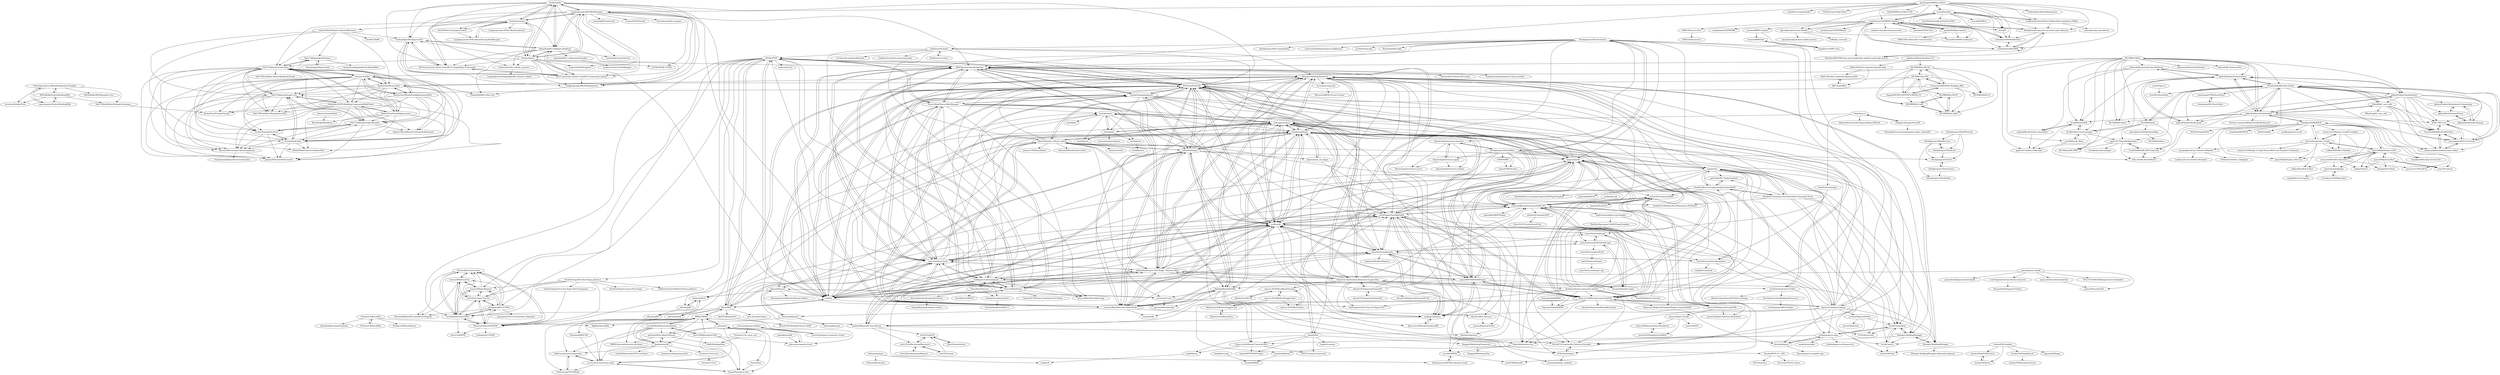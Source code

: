 digraph G {
"lStewieAl/Geck-Extender" -> "iranrmrf/ModLimitFix"
"lStewieAl/Geck-Extender" -> "lStewieAl/falloutNVConsolePasteSupport"
"lStewieAl/Geck-Extender" -> "Demorome/ShowOff-NVSE"
"lStewieAl/Geck-Extender" -> "carxt/JohnnyGuitarNVSE"
"goatfungus/NMSSaveEditor" -> "zencq/NomNom"
"goatfungus/NMSSaveEditor" -> "monkeyman192/MBINCompiler"
"goatfungus/NMSSaveEditor" -> "Lilyltt/NMSSaveEditor-CHS"
"goatfungus/NMSSaveEditor" -> "leodium/leodium-ReLive-NoMansSky-Expeditions-Offline"
"goatfungus/NMSSaveEditor" -> "djmonkeyuk/nms-base-builder"
"goatfungus/NMSSaveEditor" -> "MetaIdea/nms-amumss-lua-mod-script-collection"
"goatfungus/NMSSaveEditor" -> "zencq/Pi"
"goatfungus/NMSSaveEditor" -> "ModOrganizer2/modorganizer"
"goatfungus/NMSSaveEditor" -> "Orbmu2k/nvidiaProfileInspector" ["e"=1]
"goatfungus/NMSSaveEditor" -> "cmkushnir/NMSModBuilder"
"goatfungus/NMSSaveEditor" -> "jaszhix/NoMansConnect"
"goatfungus/NMSSaveEditor" -> "HolterPhylo/AMUMSS"
"goatfungus/NMSSaveEditor" -> "LaughingLeader/BG3ModManager"
"goatfungus/NMSSaveEditor" -> "pointfeev/CreamInstaller" ["e"=1]
"goatfungus/NMSSaveEditor" -> "TEdit/Terraria-Map-Editor" ["e"=1]
"SkyrimTogether/issues-launcher" -> "SkyrimTogether/issues-game"
"SkyrimTogether/issues-launcher" -> "tiltedphoques/TiltedOnline"
"SkyrimTogether/issues-launcher" -> "SkyrimTogether/issues-website"
"SkyrimTogether/issues-launcher" -> "SkyrimTogether/issues-server"
"joelday/papyrus-lang" -> "fireundubh/pyro"
"joelday/papyrus-lang" -> "Orvid/Champollion"
"joelday/papyrus-lang" -> "xanderdunn/skaar"
"joelday/papyrus-lang" -> "Nukem9/skyrimse-test"
"joelday/papyrus-lang" -> "joelday/papyrus-debug-server"
"joelday/papyrus-lang" -> "Ryan-rsm-McKenzie/CommonLibF4"
"Ryan-rsm-McKenzie/CommonLibF4" -> "expired6978/F4SEPlugins"
"Ryan-rsm-McKenzie/CommonLibF4" -> "F4CF/Creation-Framework"
"Ryan-rsm-McKenzie/CommonLibF4" -> "reg2k/f4mcm"
"MWSE/MWSE" -> "NullCascade/morrowind-mods"
"MWSE/MWSE" -> "Lucevar/mw-immersion-mods"
"MWSE/MWSE" -> "mlox/mlox"
"MWSE/MWSE" -> "polemion/Wrye-Mash-Polemos"
"MWSE/MWSE" -> "jhaakma/ashfall"
"MWSE/MWSE" -> "Hrnchamd/MGE-XE"
"MWSE/MWSE" -> "LucasDelfino92/morrowindsharp"
"MWSE/MWSE" -> "john-moonsugar/tes3cmd"
"MWSE/MWSE" -> "MWSE/morrowind-nexus-lua-dump"
"MWSE/MWSE" -> "llde/xOBSE"
"MWSE/MWSE" -> "NullCascade/TES3Merge"
"NullCascade/morrowind-mods" -> "Lucevar/mw-immersion-mods"
"NullCascade/morrowind-mods" -> "NullCascade/TES3Merge"
"polemion/Wrye-Mash-Polemos" -> "MWSE/morrowind-nexus-lua-dump"
"polemion/Wrye-Mash-Polemos" -> "OAAB-Modding/Data"
"polemion/Wrye-Mash-Polemos" -> "jhaakma/ashfall"
"Tyler799/Morrowind-2020" -> "LucasDelfino92/morrowindsharp"
"Tyler799/Morrowind-2020" -> "john-moonsugar/tes3cmd"
"Tyler799/Morrowind-2020" -> "MWSE/MWSE"
"Tyler799/Morrowind-2020" -> "Lucevar/mw-immersion-mods"
"Tyler799/Morrowind-2020" -> "DanaePlays/mlox-rules"
"Lucevar/mw-immersion-mods" -> "NullCascade/morrowind-mods"
"Lucevar/mw-immersion-mods" -> "NullCascade/TES3Merge"
"Lucevar/mw-immersion-mods" -> "DanaePlays/mlox-rules"
"DanRuta/xVA-Synth" -> "DanRuta/xva-trainer"
"DanRuta/xVA-Synth" -> "art-from-the-machine/Mantella" ["e"=1]
"DanRuta/xVA-Synth" -> "Ryan-rsm-McKenzie/CommonLibF4"
"DanRuta/xVA-Synth" -> "DanRuta/xvasynth-community-guide"
"DanRuta/xVA-Synth" -> "xNVSE/NVSE"
"DanRuta/xVA-Synth" -> "Mutagen-Modding/Synthesis"
"DanRuta/xVA-Synth" -> "niftools/blender_niftools_addon"
"DanRuta/xVA-Synth" -> "wabbajack-tools/wabbajack"
"DanRuta/xVA-Synth" -> "TES5Edit/TES5Edit"
"hexabits/nifskope" -> "figment/max_nif_plugin"
"hexabits/nifskope" -> "niftools/blender_niftools_addon"
"hexabits/nifskope" -> "niftools/nifskope"
"hexabits/nifskope" -> "BadDogSkyrim/PyNifly"
"hexabits/nifskope" -> "TES5Edit/TES5Edit"
"hexabits/nifskope" -> "ousnius/BodySlide-and-Outfit-Studio"
"hexabits/nifskope" -> "fo76utils/nifskope"
"hexabits/nifskope" -> "z-edit/zedit"
"hexabits/nifskope" -> "schlangster/skyui"
"hexabits/nifskope" -> "Orvid/Champollion"
"hexabits/nifskope" -> "Mutagen-Modding/Synthesis"
"hexabits/nifskope" -> "AlexxEG/BSA_Browser"
"hexabits/nifskope" -> "expired6978/SKSE64Plugins"
"hexabits/nifskope" -> "matortheeternal/merge-plugins"
"hexabits/nifskope" -> "figment/hkxcmd"
"Holic75/KingmakerRebalance" -> "elmindra/pathfinder-mods"
"Holic75/KingmakerRebalance" -> "hsinyuhcan/KingmakerTurnBasedMod"
"Holic75/KingmakerRebalance" -> "Vek17/TabletopTweaks-Base"
"steam-test1/Payday-2-LuaJIT-Complete" -> "AzureeDev/payday-2-luajit"
"steam-test1/Payday-2-LuaJIT-Complete" -> "Luffyyy/PAYDAY-2-Hashlist"
"steam-test1/Payday-2-LuaJIT-Complete" -> "simon-wh/PAYDAY-2-BeardLib"
"wabbajack-tools/wabbajack" -> "ModOrganizer2/modorganizer"
"wabbajack-tools/wabbajack" -> "wrye-bash/wrye-bash"
"wabbajack-tools/wabbajack" -> "Mutagen-Modding/Synthesis"
"wabbajack-tools/wabbajack" -> "TES5Edit/TES5Edit"
"wabbajack-tools/wabbajack" -> "wabbajack-tools/mod-lists"
"wabbajack-tools/wabbajack" -> "loot/loot"
"wabbajack-tools/wabbajack" -> "z-edit/zedit"
"wabbajack-tools/wabbajack" -> "ShikyoKira/Project-New-Reign---Nemesis-Main"
"wabbajack-tools/wabbajack" -> "LivelyDismay/Learn-To-Mod"
"wabbajack-tools/wabbajack" -> "xNVSE/NVSE"
"wabbajack-tools/wabbajack" -> "Mutagen-Modding/Mutagen"
"wabbajack-tools/wabbajack" -> "Nexus-Mods/NexusMods.App" ["e"=1]
"wabbajack-tools/wabbajack" -> "Nexus-Mods/Vortex"
"wabbajack-tools/wabbajack" -> "TitansBane/Elysium"
"wabbajack-tools/wabbajack" -> "matortheeternal/smash"
"wrye-bash/wrye-bash" -> "TES5Edit/TES5Edit"
"wrye-bash/wrye-bash" -> "z-edit/zedit"
"wrye-bash/wrye-bash" -> "loot/loot"
"wrye-bash/wrye-bash" -> "matortheeternal/smash"
"wrye-bash/wrye-bash" -> "llde/xOBSE"
"wrye-bash/wrye-bash" -> "Mutagen-Modding/Synthesis"
"wrye-bash/wrye-bash" -> "ousnius/BodySlide-and-Outfit-Studio"
"wrye-bash/wrye-bash" -> "wabbajack-tools/wabbajack"
"wrye-bash/wrye-bash" -> "aers/EngineFixesSkyrim64"
"wrye-bash/wrye-bash" -> "TanninOne/modorganizer"
"wrye-bash/wrye-bash" -> "ShikyoKira/Project-New-Reign---Nemesis-Main"
"wrye-bash/wrye-bash" -> "hexabits/nifskope"
"wrye-bash/wrye-bash" -> "ModOrganizer2/modorganizer"
"wrye-bash/wrye-bash" -> "schlangster/skyui"
"wrye-bash/wrye-bash" -> "loot/skyrimse"
"Norbyte/ositools" -> "LaughingLeader-DOS2-Mods/DivinityModManager"
"Norbyte/ositools" -> "Norbyte/lslib"
"Norbyte/ositools" -> "Norbyte/bg3se"
"Norbyte/ositools" -> "NovFR/DoS-2-Savegame-Editor"
"Norbyte/ositools" -> "ShinyHobo/BG3-Modders-Multitool"
"Norbyte/ositools" -> "LaughingLeader-DOS2-Mods/LeaderLib"
"Norbyte/ositools" -> "Vek17/TabletopTweaks-Base"
"Norbyte/ositools" -> "LaughingLeader/BG3ModManager"
"Norbyte/ositools" -> "BG3-Community-Library-Team/BG3-Compatibility-Framework"
"Norbyte/ositools" -> "SolastaMods/SolastaUnfinishedBusiness"
"LostDragonist/steam-library-setup-tool" -> "Kezyma/ModOrganizer-Plugins"
"aerisarn/ck-cmd" -> "figment/hkxcmd"
"aerisarn/ck-cmd" -> "SaneEngineer/No-Grass-In-Objects-NG"
"aerisarn/ck-cmd" -> "jgernandt/blender-hkx"
"niftools/nifskope" -> "niftools/blender_niftools_addon"
"niftools/nifskope" -> "hexabits/nifskope"
"niftools/nifskope" -> "TES5Edit/TES5Edit"
"niftools/nifskope" -> "ousnius/BodySlide-and-Outfit-Studio"
"niftools/nifskope" -> "BadDogSkyrim/PyNifly"
"niftools/nifskope" -> "z-edit/zedit"
"niftools/nifskope" -> "Mutagen-Modding/Synthesis"
"niftools/nifskope" -> "loot/loot"
"niftools/nifskope" -> "ShikyoKira/Project-New-Reign---Nemesis-Main"
"niftools/nifskope" -> "figment/max_nif_plugin"
"niftools/nifskope" -> "wrye-bash/wrye-bash"
"niftools/nifskope" -> "schlangster/skyui"
"niftools/nifskope" -> "ModOrganizer2/modorganizer"
"niftools/nifskope" -> "ianpatt/skse64"
"niftools/nifskope" -> "TanninOne/modorganizer"
"PredatorCZ/HavokLib" -> "PredatorCZ/HavokMax"
"PredatorCZ/HavokLib" -> "PredatorCZ/HavokNoesis"
"PredatorCZ/HavokLib" -> "Highflex/havok2fbx"
"PredatorCZ/HavokLib" -> "blueskythlikesclouds/TagTools"
"SkyrimTogether/issues-game" -> "SkyrimTogether/issues-website"
"SkyrimTogether/issues-game" -> "SkyrimTogether/issues-server"
"SkyrimTogether/issues-game" -> "SkyrimTogether/issues-launcher"
"aers/EngineFixesSkyrim64" -> "Ryan-rsm-McKenzie/CommonLibSSE"
"aers/EngineFixesSkyrim64" -> "aers/hdtSMP64"
"aers/EngineFixesSkyrim64" -> "expired6978/SKSE64Plugins"
"aers/EngineFixesSkyrim64" -> "Nukem9/skyrimse-test"
"aers/EngineFixesSkyrim64" -> "schlangster/skyui"
"aers/EngineFixesSkyrim64" -> "matortheeternal/smash"
"aers/EngineFixesSkyrim64" -> "CharmedBaryon/CommonLibSSE-NG"
"aers/EngineFixesSkyrim64" -> "ryobg/JContainers"
"aers/EngineFixesSkyrim64" -> "ianpatt/skse64"
"aers/EngineFixesSkyrim64" -> "mwilsnd/SkyrimSE-SmoothCam"
"aers/EngineFixesSkyrim64" -> "z-edit/zedit"
"aers/EngineFixesSkyrim64" -> "aers/ENBHelperSE"
"Ryan-rsm-McKenzie/CommonLibSSE" -> "CharmedBaryon/CommonLibSSE-NG"
"Ryan-rsm-McKenzie/CommonLibSSE" -> "ianpatt/skse64"
"Ryan-rsm-McKenzie/CommonLibSSE" -> "aers/EngineFixesSkyrim64"
"Ryan-rsm-McKenzie/CommonLibSSE" -> "powerof3/CommonLibSSE"
"Ryan-rsm-McKenzie/CommonLibSSE" -> "powerof3/PapyrusExtenderSSE"
"Ryan-rsm-McKenzie/CommonLibSSE" -> "schlangster/skyui"
"Ryan-rsm-McKenzie/CommonLibSSE" -> "Ryan-rsm-McKenzie/ExamplePlugin-CommonLibSSE"
"Ryan-rsm-McKenzie/CommonLibSSE" -> "fireundubh/pyro"
"Ryan-rsm-McKenzie/CommonLibSSE" -> "mwilsnd/SkyrimSE-SmoothCam"
"Ryan-rsm-McKenzie/CommonLibSSE" -> "Nukem9/skyrimse-test"
"Ryan-rsm-McKenzie/CommonLibSSE" -> "alexsylex/AnimationMotionRevolution"
"Ryan-rsm-McKenzie/CommonLibSSE" -> "skyrim-multiplayer/skymp"
"Ryan-rsm-McKenzie/CommonLibSSE" -> "DaymareOn/hdtSMP64"
"Ryan-rsm-McKenzie/CommonLibSSE" -> "himika/libSkyrim"
"Ryan-rsm-McKenzie/CommonLibSSE" -> "expired6978/SKSE64Plugins"
"PredatorCZ/HavokMax" -> "PredatorCZ/HavokLib"
"AzureeDev/payday-2-luajit" -> "steam-test1/Payday-2-LuaJIT-Complete"
"AzureeDev/payday-2-luajit" -> "Luffyyy/PAYDAY-2-Hashlist"
"AzureeDev/payday-2-luajit" -> "JamesWilko/Payday-2-BLT-Lua"
"AzureeDev/payday-2-luajit" -> "steam-test1/Payday-2-LuaJit-Source-With-Line-Numbers-Continued"
"AzureeDev/payday-2-luajit" -> "Luffyyy/BeardLib-Editor"
"AzureeDev/payday-2-luajit" -> "enragedpixel/Carry-Stacker-Reloaded"
"AzureeDev/payday-2-luajit" -> "Kamikaze94/WolfHUD"
"AzureeDev/payday-2-luajit" -> "JamesWilko/Payday-2-BLT"
"NullCascade/TES3Merge" -> "NullCascade/morrowind-mods"
"loot/skyrim" -> "loot/skyrimse"
"loot/skyrim" -> "schlangster/skyui"
"loot/skyrim" -> "boss-developers/skyrim"
"loot/skyrim" -> "loot/fallout4"
"loot/skyrim" -> "loot/oblivion"
"ShikyoKira/Project-New-Reign---Nemesis-Main" -> "z-edit/zedit"
"ShikyoKira/Project-New-Reign---Nemesis-Main" -> "TES5Edit/TES5Edit"
"ShikyoKira/Project-New-Reign---Nemesis-Main" -> "Mutagen-Modding/Synthesis"
"ShikyoKira/Project-New-Reign---Nemesis-Main" -> "aers/EngineFixesSkyrim64"
"ShikyoKira/Project-New-Reign---Nemesis-Main" -> "Monitor221hz/Pandora-Behaviour-Engine-Plus"
"ShikyoKira/Project-New-Reign---Nemesis-Main" -> "loot/loot"
"ShikyoKira/Project-New-Reign---Nemesis-Main" -> "ModOrganizer2/modorganizer"
"ShikyoKira/Project-New-Reign---Nemesis-Main" -> "wrye-bash/wrye-bash"
"ShikyoKira/Project-New-Reign---Nemesis-Main" -> "matortheeternal/smash"
"ShikyoKira/Project-New-Reign---Nemesis-Main" -> "expired6978/SKSE64Plugins"
"ShikyoKira/Project-New-Reign---Nemesis-Main" -> "ousnius/BodySlide-and-Outfit-Studio"
"ShikyoKira/Project-New-Reign---Nemesis-Main" -> "Ryan-rsm-McKenzie/QuickLootRE"
"ShikyoKira/Project-New-Reign---Nemesis-Main" -> "schlangster/skyui"
"ShikyoKira/Project-New-Reign---Nemesis-Main" -> "niftools/nifskope"
"ShikyoKira/Project-New-Reign---Nemesis-Main" -> "wabbajack-tools/wabbajack"
"c0dycode/Borderlands-Hex-Multitool" -> "bl-sdk/PythonSDK"
"c0dycode/Borderlands-Hex-Multitool" -> "mopioid/Borderlands-Commander"
"c0dycode/Borderlands-Hex-Multitool" -> "gibbed/Gibbed.BorderlandsOz"
"c0dycode/Borderlands-Hex-Multitool" -> "BLCM/ModCabinet"
"enragedpixel/Carry-Stacker-Reloaded" -> "DrNewbie/Outlines_Highlight"
"enragedpixel/Carry-Stacker-Reloaded" -> "Lordmau5/Carry-Stacker-Reloaded"
"juso40/bl2sdk_Mods" -> "apple1417/willow2-sdk-mods"
"juso40/bl2sdk_Mods" -> "bl-sdk/willow2-mod-manager"
"carxt/JohnnyGuitarNVSE" -> "jazzisparis/JIP-LN-NVSE"
"carxt/JohnnyGuitarNVSE" -> "Demorome/ShowOff-NVSE"
"carxt/JohnnyGuitarNVSE" -> "carxt/New-Vegas-Tick-Fix"
"carxt/JohnnyGuitarNVSE" -> "iranrmrf/ModLimitFix"
"carxt/JohnnyGuitarNVSE" -> "lStewieAl/Geck-Extender"
"carxt/JohnnyGuitarNVSE" -> "iranrmrf/Heap-Replacer"
"carxt/JohnnyGuitarNVSE" -> "korri123/kNVSE"
"Odie/skyui-vr" -> "rollingrock/EngineFixesVR"
"Odie/skyui-vr" -> "SkyrimAlternativeDevelopers/SkyrimVRTools" ["e"=1]
"Odie/skyui-vr" -> "deorder/mo2-plugins"
"Odie/skyui-vr" -> "schlangster/skyui"
"Ortham/esplugin" -> "Ortham/libloadorder"
"Ortham/esplugin" -> "reg2k/xdi"
"zerratar/PapyrusDotNet" -> "Orvid/Champollion"
"zerratar/PapyrusDotNet" -> "Orvid/Caprica"
"zerratar/PapyrusDotNet" -> "miere43/ba2tools"
"Crackdown-PD2/BigLobby3" -> "polarathene/biglobby"
"ryobg/JContainers" -> "expired6978/SKSE64Plugins"
"ryobg/JContainers" -> "mwilsnd/SkyrimSE-SmoothCam"
"ryobg/JContainers" -> "Ryan-rsm-McKenzie/QuickLootRE"
"ryobg/JContainers" -> "aers/EngineFixesSkyrim64"
"ryobg/JContainers" -> "matortheeternal/smash"
"kinggath/WorkshopFramework" -> "kinggath/Workshop-Plus"
"kinggath/WorkshopFramework" -> "Neanka/MCM_0.1_AS3"
"matortheeternal/TES5EditScripts" -> "fireundubh/xedit-scripts"
"matortheeternal/TES5EditScripts" -> "matortheeternal/mxpf"
"matortheeternal/TES5EditScripts" -> "matortheeternal/xedit-lib"
"matortheeternal/TES5EditScripts" -> "matortheeternal/smash"
"bl-sdk/PythonSDK" -> "bl-sdk/willow2-mod-manager"
"bl-sdk/PythonSDK" -> "mopioid/Borderlands-Commander"
"bl-sdk/PythonSDK" -> "apple1417/willow2-sdk-mods"
"loot/oblivion" -> "loot/morrowind"
"VivaNewVegas/VivaNewVegas.github.io" -> "TheBestofTimes/TheBestofTimes.github.io"
"VivaNewVegas/VivaNewVegas.github.io" -> "VivaNewVegas/Living-in-New-Vegas"
"VivaNewVegas/VivaNewVegas.github.io" -> "VivaNewVegas/Viva-New-Vegas-Patch-Emporium"
"VivaNewVegas/VivaNewVegas.github.io" -> "carxt/JohnnyGuitarNVSE"
"VivaNewVegas/VivaNewVegas.github.io" -> "carxt/New-Vegas-Tick-Fix"
"VivaNewVegas/VivaNewVegas.github.io" -> "iranrmrf/Heap-Replacer"
"VivaNewVegas/VivaNewVegas.github.io" -> "Demorome/ShowOff-NVSE"
"NovFR/DoS-2-Savegame-Editor" -> "LaughingLeader-DOS2-Mods/DivinityModManager"
"elmindra/pathfinder-mods" -> "Holic75/KingmakerRebalance"
"djmonkeyuk/nms-base-builder" -> "djmonkeyuk/nms-base-builder-presets"
"djmonkeyuk/nms-base-builder" -> "zeffii/bpy_externall"
"djmonkeyuk/nms-base-builder" -> "Kevin0M16/NMSCoordinates"
"expired6978/SKSE64Plugins" -> "ryobg/JContainers"
"expired6978/SKSE64Plugins" -> "aers/EngineFixesSkyrim64"
"expired6978/SKSE64Plugins" -> "matortheeternal/smash"
"expired6978/SKSE64Plugins" -> "aers/hdtSMP64"
"expired6978/SKSE64Plugins" -> "Ryan-rsm-McKenzie/CommonLibSSE"
"expired6978/SKSE64Plugins" -> "TES5Edit/TES5Edit"
"expired6978/SKSE64Plugins" -> "schlangster/skyui"
"expired6978/SKSE64Plugins" -> "hexabits/nifskope"
"expired6978/SKSE64Plugins" -> "z-edit/zedit"
"expired6978/SKSE64Plugins" -> "fireundubh/xedit-scripts"
"expired6978/SKSE64Plugins" -> "HydrogensaysHDT/hdt-skyrimse-mods"
"fireundubh/pyro" -> "Kiyozz/papyrus-compiler-app"
"fireundubh/pyro" -> "joelday/papyrus-lang"
"tiltedphoques/TiltedCore" -> "tiltedphoques/TiltedReverse"
"tiltedphoques/TiltedCore" -> "tiltedphoques/TiltedUI"
"tiltedphoques/TiltedNetwork" -> "tiltedphoques/TiltedCore"
"tiltedphoques/TiltedNetwork" -> "tiltedphoques/TiltedReverse"
"tiltedphoques/TiltedNetwork" -> "tiltedphoques/TiltedUI"
"Ryan-rsm-McKenzie/QuickLootRE" -> "ryobg/JContainers"
"mopioid/Borderlands-Commander" -> "bl-sdk/PythonSDK"
"mopioid/Borderlands-Commander" -> "apple1417/willow2-sdk-mods"
"deorder/mo2-plugins" -> "matortheeternal/mxpf"
"tiltedphoques/TiltedReverse" -> "tiltedphoques/TiltedCore"
"tiltedphoques/TiltedReverse" -> "tiltedphoques/TiltedHooks"
"tiltedphoques/TiltedReverse" -> "tiltedphoques/TiltedUI"
"reg2k/f4mcm" -> "reg2k/xdi"
"tiltedphoques/TiltedUI" -> "tiltedphoques/TiltedConnect"
"tiltedphoques/TiltedConnect" -> "tiltedphoques/TiltedUI"
"tiltedphoques/TiltedConnect" -> "tiltedphoques/TiltedHooks"
"xNVSE/NVSE" -> "carxt/JohnnyGuitarNVSE"
"xNVSE/NVSE" -> "llde/xOBSE"
"xNVSE/NVSE" -> "TES5Edit/TES5Edit"
"xNVSE/NVSE" -> "loot/loot"
"xNVSE/NVSE" -> "jazzisparis/JIP-LN-NVSE"
"xNVSE/NVSE" -> "Demorome/ShowOff-NVSE"
"xNVSE/NVSE" -> "ModOrganizer2/modorganizer"
"xNVSE/NVSE" -> "carxt/New-Vegas-Tick-Fix"
"xNVSE/NVSE" -> "z-edit/zedit"
"xNVSE/NVSE" -> "wrye-bash/wrye-bash"
"xNVSE/NVSE" -> "rotators/Fo1in2" ["e"=1]
"xNVSE/NVSE" -> "iranrmrf/Heap-Replacer"
"xNVSE/NVSE" -> "Nexus-Mods/Nexus-Mod-Manager"
"xNVSE/NVSE" -> "VivaNewVegas/VivaNewVegas.github.io"
"xNVSE/NVSE" -> "sfall-team/sfall" ["e"=1]
"iranrmrf/Heap-Replacer" -> "carxt/New-Vegas-Tick-Fix"
"iranrmrf/Heap-Replacer" -> "jazzisparis/JIP-LN-NVSE"
"iranrmrf/Heap-Replacer" -> "iranrmrf/ModLimitFix"
"iranrmrf/Heap-Replacer" -> "carxt/JohnnyGuitarNVSE"
"iranrmrf/Heap-Replacer" -> "lStewieAl/Geck-Extender"
"niftools/blender_niftools_addon" -> "niftools/nifskope"
"niftools/blender_niftools_addon" -> "BadDogSkyrim/PyNifly"
"niftools/blender_niftools_addon" -> "hexabits/nifskope"
"niftools/blender_niftools_addon" -> "ousnius/BodySlide-and-Outfit-Studio"
"niftools/blender_niftools_addon" -> "TES5Edit/TES5Edit"
"niftools/blender_niftools_addon" -> "niftools/pyffi"
"niftools/blender_niftools_addon" -> "niftools/nifxml"
"niftools/blender_niftools_addon" -> "aerisarn/ck-cmd"
"niftools/blender_niftools_addon" -> "figment/hkxcmd"
"niftools/blender_niftools_addon" -> "johnzero7/XNALaraMesh" ["e"=1]
"niftools/blender_niftools_addon" -> "Mutagen-Modding/Synthesis"
"niftools/blender_niftools_addon" -> "fo76utils/nifskope"
"niftools/blender_niftools_addon" -> "Artfunkel/BlenderSourceTools" ["e"=1]
"niftools/blender_niftools_addon" -> "Perchik71/Creation-Kit-Platform-Extended"
"niftools/blender_niftools_addon" -> "CharmedBaryon/CommonLibSSE-NG"
"Mutagen-Modding/Synthesis" -> "Mutagen-Modding/Mutagen"
"Mutagen-Modding/Synthesis" -> "z-edit/zedit"
"Mutagen-Modding/Synthesis" -> "TES5Edit/TES5Edit"
"Mutagen-Modding/Synthesis" -> "LivelyDismay/Learn-To-Mod"
"Mutagen-Modding/Synthesis" -> "Monitor221hz/Pandora-Behaviour-Engine-Plus"
"Mutagen-Modding/Synthesis" -> "focustense/easymod"
"Mutagen-Modding/Synthesis" -> "Mutagen-Modding/Spriggit"
"Mutagen-Modding/Synthesis" -> "CharmedBaryon/CommonLibSSE-NG"
"Mutagen-Modding/Synthesis" -> "ShikyoKira/Project-New-Reign---Nemesis-Main"
"Mutagen-Modding/Synthesis" -> "matortheeternal/smash"
"Mutagen-Modding/Synthesis" -> "hexabits/nifskope"
"Mutagen-Modding/Synthesis" -> "wrye-bash/wrye-bash"
"Mutagen-Modding/Synthesis" -> "BadDogSkyrim/PyNifly"
"Mutagen-Modding/Synthesis" -> "ryobg/JContainers"
"Mutagen-Modding/Synthesis" -> "Orvid/Champollion"
"LucasDelfino92/morrowindsharp" -> "Lucevar/mw-immersion-mods"
"LucasDelfino92/morrowindsharp" -> "jhaakma/ashfall"
"LucasDelfino92/morrowindsharp" -> "NullCascade/morrowind-mods"
"LucasDelfino92/morrowindsharp" -> "DanaePlays/mlox-rules"
"LucasDelfino92/morrowindsharp" -> "Tyler799/Morrowind-2020"
"LucasDelfino92/morrowindsharp" -> "MWSE/MWSE"
"LucasDelfino92/morrowindsharp" -> "polemion/Wrye-Mash-Polemos"
"ousnius/BodySlide-and-Outfit-Studio" -> "hexabits/nifskope"
"ousnius/BodySlide-and-Outfit-Studio" -> "TES5Edit/TES5Edit"
"ousnius/BodySlide-and-Outfit-Studio" -> "niftools/blender_niftools_addon"
"ousnius/BodySlide-and-Outfit-Studio" -> "niftools/nifskope"
"ousnius/BodySlide-and-Outfit-Studio" -> "z-edit/zedit"
"ousnius/BodySlide-and-Outfit-Studio" -> "wrye-bash/wrye-bash"
"ousnius/BodySlide-and-Outfit-Studio" -> "schlangster/skyui"
"ousnius/BodySlide-and-Outfit-Studio" -> "aers/EngineFixesSkyrim64"
"ousnius/BodySlide-and-Outfit-Studio" -> "BadDogSkyrim/PyNifly"
"ousnius/BodySlide-and-Outfit-Studio" -> "AlexxEG/BSA_Browser"
"ousnius/BodySlide-and-Outfit-Studio" -> "ousnius/nifly"
"ousnius/BodySlide-and-Outfit-Studio" -> "Dexesttp/hkxpack"
"ousnius/BodySlide-and-Outfit-Studio" -> "ianpatt/skse64"
"ousnius/BodySlide-and-Outfit-Studio" -> "Mutagen-Modding/Synthesis"
"ousnius/BodySlide-and-Outfit-Studio" -> "ShikyoKira/Project-New-Reign---Nemesis-Main"
"HydrogensaysHDT/hdt-skyrimse-mods" -> "aers/hdtSMP64"
"TitansBane/Elysium" -> "SovnSkyrim/QWEST"
"TitansBane/Elysium" -> "wabbajack-tools/wabbajack"
"TitansBane/Elysium" -> "foreverphoenix/the-phoenix-flavour"
"TitansBane/Elysium" -> "wabbajack-tools/mod-lists"
"F4MP/F4MP" -> "cokwa/F4MP-Archive"
"mwilsnd/SkyrimSE-SmoothCam" -> "ersh1/TrueDirectionalMovement"
"mwilsnd/SkyrimSE-SmoothCam" -> "powerof3/CommonLibSSE"
"mwilsnd/SkyrimSE-SmoothCam" -> "ersh1/TrueHUD"
"mwilsnd/SkyrimSE-SmoothCam" -> "Mardoxx/skyrimui"
"mwilsnd/SkyrimSE-SmoothCam" -> "CharmedBaryon/CommonLibSSE-NG"
"JamesWilko/Payday-2-BLT" -> "Kamikaze94/WolfHUD"
"JamesWilko/Payday-2-BLT" -> "JamesWilko/Payday-2-BLT-Lua"
"JamesWilko/Payday-2-BLT" -> "JamesWilko/GoonMod"
"JamesWilko/Payday-2-BLT" -> "simon-wh/PAYDAY-2-BeardLib"
"JamesWilko/Payday-2-BLT" -> "zenyr/PocoHud3"
"JamesWilko/Payday-2-BLT" -> "AzureeDev/payday-2-luajit"
"JamesWilko/Payday-2-BLT" -> "Kamikaze94/Enhanced-Fast.Net"
"JamesWilko/Payday-2-BLT" -> "Kilandor/PocoHud3"
"JamesWilko/Payday-2-BLT" -> "polarathene/biglobby"
"JamesWilko/Payday-2-BLT" -> "Luffyyy/HoloUI"
"FromDarkHell/BL3DX11Injection" -> "apple1417/OpenHotfixLoader"
"FromDarkHell/BL3DX11Injection" -> "c0dycode/BL3HotfixWebUI"
"figment/max_nif_plugin" -> "ousnius/Material-Editor"
"figment/max_nif_plugin" -> "hexabits/nifskope"
"skyrim-multiplayer/skymp" -> "Ryan-rsm-McKenzie/CommonLibSSE"
"skyrim-multiplayer/skymp" -> "fireundubh/pyro"
"skyrim-multiplayer/skymp" -> "joelday/papyrus-lang"
"skyrim-multiplayer/skymp" -> "CharmedBaryon/CommonLibSSE-NG"
"skyrim-multiplayer/skymp" -> "ianpatt/skse64"
"skyrim-multiplayer/skymp" -> "Nukem9/skyrimse-test"
"skyrim-multiplayer/skymp" -> "Mutagen-Modding/Synthesis"
"skyrim-multiplayer/skymp" -> "schlangster/skyui"
"skyrim-multiplayer/skymp" -> "aers/EngineFixesSkyrim64"
"skyrim-multiplayer/skymp" -> "ryobg/JContainers"
"skyrim-multiplayer/skymp" -> "zerratar/PapyrusDotNet"
"skyrim-multiplayer/skymp" -> "loot/skyrimse"
"skyrim-multiplayer/skymp" -> "Mutagen-Modding/Mutagen"
"skyrim-multiplayer/skymp" -> "z-edit/zedit"
"tiltedphoques/TiltedOnline" -> "tiltedphoques/TiltedEvolution"
"tiltedphoques/TiltedOnline" -> "SkyrimTogether/issues-launcher"
"tiltedphoques/TiltedOnline" -> "cokwa/F4MP-Archive"
"tiltedphoques/TiltedOnline" -> "skyrim-multiplayer/skymp"
"tiltedphoques/TiltedOnline" -> "SkyrimTogether/issues-game"
"tiltedphoques/TiltedOnline" -> "ianpatt/skse64"
"tiltedphoques/TiltedOnline" -> "F4MP/F4MP"
"tiltedphoques/TiltedOnline" -> "aers/EngineFixesSkyrim64"
"tiltedphoques/TiltedOnline" -> "ousnius/BodySlide-and-Outfit-Studio"
"tiltedphoques/TiltedOnline" -> "Nukem9/skyrimse-test"
"tiltedphoques/TiltedOnline" -> "tiltedphoques/TiltedUI"
"tiltedphoques/TiltedOnline" -> "Ryan-rsm-McKenzie/CommonLibSSE"
"gibbed/Gibbed.Borderlands3" -> "gibbed/Gibbed.Borderlands2"
"gibbed/Gibbed.Borderlands3" -> "gibbed/Gibbed.BorderlandsOz"
"gibbed/Gibbed.Borderlands3" -> "gibbed/Gibbed.Borderlands"
"gibbed/Gibbed.Borderlands3" -> "FromDarkHell/BL3ProfileEditor"
"gibbed/Gibbed.Borderlands3" -> "apocalyptech/bl3-cli-saveedit"
"gibbed/Gibbed.Borderlands3" -> "gibbed/Gibbed.Borderlands3.Datamining"
"gibbed/Gibbed.Borderlands3" -> "gibbed/Borderlands3Protos"
"gibbed/Gibbed.Borderlands3" -> "gibbed/Borderlands3Dumps"
"gibbed/Gibbed.Borderlands3" -> "FromDarkHell/BL3SaveEditor"
"gibbed/Gibbed.Borderlands3" -> "cfi2017/bl3-save"
"gibbed/Gibbed.Borderlands3" -> "sandsmark/borderlands3-save-editor"
"gibbed/Gibbed.Borderlands3" -> "ZakisM/bl3_save_edit"
"apocalyptech/bl3-cli-saveedit" -> "sandsmark/borderlands3-save-editor"
"apocalyptech/bl3-cli-saveedit" -> "FromDarkHell/BL3ProfileEditor"
"apocalyptech/bl3-cli-saveedit" -> "cfi2017/bl3-save"
"apocalyptech/bl3-cli-saveedit" -> "FromDarkHell/BL3SaveEditor"
"zencq/NomNom" -> "goatfungus/NMSSaveEditor"
"zencq/NomNom" -> "MetaIdea/nms-amumss-lua-mod-script-collection"
"zencq/NomNom" -> "monkeyman192/MBINCompiler"
"zencq/NomNom" -> "zencq/Pi"
"zencq/NomNom" -> "cmkushnir/NMSModBuilder"
"zencq/NomNom" -> "zencq/libNOM.io"
"zencq/NomNom" -> "Kevin0M16/NMSCoordinates"
"zencq/NomNom" -> "leodium/leodium-ReLive-NoMansSky-Expeditions-Offline"
"zencq/NomNom" -> "HolterPhylo/AMUMSS"
"zencq/NomNom" -> "IzzyTheDreamingFox/FoxTech-DNA"
"zencq/NomNom" -> "djmonkeyuk/nms-base-builder"
"JamesWilko/GoonMod" -> "zenyr/PocoHud3"
"JamesWilko/GoonMod" -> "Kilandor/PocoHud3"
"JamesWilko/GoonMod" -> "Luffyyy/HoloUI"
"JamesWilko/GoonMod" -> "JamesWilko/Payday-2-BLT"
"BLCM/bl3mods" -> "apple1417/OpenHotfixLoader"
"BLCM/bl3mods" -> "FromDarkHell/BL3DX11Injection"
"BLCM/bl3mods" -> "c0dycode/BL3HotfixWebUI"
"BLCM/bl3mods" -> "apocalyptech/bl3hotfixmodding"
"BLCM/bl3mods" -> "FromDarkHell/BL3SaveEditor"
"BLCM/bl3mods" -> "bl-sdk/willow2-mod-manager"
"c0dycode/BL3HotfixWebUI" -> "FromDarkHell/BL3DX11Injection"
"cfi2017/bl3-save" -> "apocalyptech/bl3-cli-saveedit"
"cfi2017/bl3-save" -> "sandsmark/borderlands3-save-editor"
"cfi2017/bl3-save" -> "FromDarkHell/BL3ProfileEditor"
"zenyr/PocoHud3" -> "JamesWilko/GoonMod"
"AlexxEG/BSA_Browser" -> "ousnius/Material-Editor"
"LaughingLeader-DOS2-Mods/DivinityModManager" -> "Norbyte/ositools"
"sandsmark/borderlands3-save-editor" -> "apocalyptech/bl3-cli-saveedit"
"sandsmark/borderlands3-save-editor" -> "FromDarkHell/BL3ProfileEditor"
"rollingrock/EngineFixesVR" -> "Odie/skyui-vr"
"rollingrock/EngineFixesVR" -> "ThomasBrixLarsen/modorganizer-game_skyrimVR"
"Greatness7/io_scene_mw" -> "OAAB-Modding/Data"
"chesko256/Campfire" -> "chesko256/ArtOfTheCatch"
"chesko256/Campfire" -> "chesko256/Arissa"
"chesko256/Campfire" -> "chesko256/Lilac"
"chesko256/Campfire" -> "chesko256/SimplyKnock"
"chesko256/Campfire" -> "pijaczkar8/iEquip"
"jhaakma/ashfall" -> "Lucevar/mw-immersion-mods"
"jhaakma/ashfall" -> "polemion/Wrye-Mash-Polemos"
"jhaakma/ashfall" -> "jhaakma/crafting-framework"
"jhaakma/ashfall" -> "celediel/Morrowind-NPCs-Go-Home"
"jhaakma/ashfall" -> "NullCascade/morrowind-mods"
"jhaakma/ashfall" -> "Greatness7/tes3conv"
"figment/hkxcmd" -> "Dexesttp/hkxpack"
"figment/hkxcmd" -> "aerisarn/ck-cmd"
"figment/hkxcmd" -> "jgernandt/blender-hkx"
"figment/hkxcmd" -> "BrannigansLaw/Skyrim-Behavior-Editor-"
"figment/hkxcmd" -> "niftools/nifxml"
"Hrnchamd/MGE-XE" -> "Lucevar/mw-immersion-mods"
"gibbed/Borderlands3Protos" -> "gibbed/Borderlands3Dumps"
"gibbed/Borderlands3Protos" -> "gibbed/Gibbed.Borderlands3.Datamining"
"carxt/New-Vegas-Tick-Fix" -> "iranrmrf/Heap-Replacer"
"carxt/New-Vegas-Tick-Fix" -> "carxt/JohnnyGuitarNVSE"
"carxt/New-Vegas-Tick-Fix" -> "iranrmrf/ModLimitFix"
"carxt/New-Vegas-Tick-Fix" -> "jazzisparis/JIP-LN-NVSE"
"carxt/New-Vegas-Tick-Fix" -> "Demorome/ShowOff-NVSE"
"carxt/New-Vegas-Tick-Fix" -> "lStewieAl/Geck-Extender"
"iranrmrf/ModLimitFix" -> "lStewieAl/falloutNVConsolePasteSupport"
"iranrmrf/ModLimitFix" -> "carxt/JohnnyGuitarNVSE"
"iranrmrf/ModLimitFix" -> "iranrmrf/Heap-Replacer"
"iranrmrf/ModLimitFix" -> "lStewieAl/Geck-Extender"
"iranrmrf/ModLimitFix" -> "carxt/New-Vegas-Tick-Fix"
"FromDarkHell/BL3ProfileEditor" -> "apocalyptech/bl3-cli-saveedit"
"FromDarkHell/BL3ProfileEditor" -> "sandsmark/borderlands3-save-editor"
"FromDarkHell/BL3ProfileEditor" -> "cfi2017/bl3-save"
"powerof3/PapyrusExtenderSSE" -> "powerof3/CommonLibSSE"
"powerof3/PapyrusExtenderSSE" -> "powerof3/po3-Tweaks"
"powerof3/PapyrusExtenderSSE" -> "powerof3/Spell-Perk-Item-Distributor"
"wabbajack-tools/mod-lists" -> "EzioTheDeadPoet/SME-FT-"
"aers/hdtSMP64" -> "HydrogensaysHDT/hdt-skyrimse-mods"
"aers/hdtSMP64" -> "aers/ENBHelperSE"
"apocalyptech/bl3hotfixmodding" -> "BLCM/bl3hotfixes"
"foreverphoenix/the-phoenix-flavour" -> "DragonBlame/tpf-dragons-edition"
"gibbed/Gibbed.Borderlands3.Datamining" -> "gibbed/Borderlands3Dumps"
"gibbed/Gibbed.Borderlands3.Datamining" -> "gibbed/Borderlands3Protos"
"himika/Secunda" -> "himika/libSKSE"
"gibbed/Borderlands3Dumps" -> "gibbed/Borderlands3Protos"
"gibbed/Borderlands3Dumps" -> "gibbed/Gibbed.Borderlands3.Datamining"
"matortheeternal/esper" -> "matortheeternal/esper-cpp"
"ShinyHobo/BG3-Modders-Multitool" -> "Norbyte/lslib"
"ShinyHobo/BG3-Modders-Multitool" -> "TheRealDjmr/BG3ImprovedUI"
"ShinyHobo/BG3-Modders-Multitool" -> "BG3-Community-Library-Team/BG3-Community-Library"
"ShinyHobo/BG3-Modders-Multitool" -> "LaughingLeader/BG3ModManager"
"ShinyHobo/BG3-Modders-Multitool" -> "LaughingLeader/BG3ModdingTools"
"ShinyHobo/BG3-Modders-Multitool" -> "Norbyte/bg3se"
"ShinyHobo/BG3-Modders-Multitool" -> "Norbyte/dos2de_collada_exporter"
"ShinyHobo/BG3-Modders-Multitool" -> "BG3-Community-Library-Team/BG3-Compatibility-Framework"
"ShinyHobo/BG3-Modders-Multitool" -> "gottyduke/BG3_AchievementEnabler"
"ShinyHobo/BG3-Modders-Multitool" -> "wavebend/FrostyToolsuite"
"ShinyHobo/BG3-Modders-Multitool" -> "Padme4000/BG3-Mini-Tool"
"TheRealDjmr/BG3ImprovedUI" -> "BG3-Community-Library-Team/BG3-Compatibility-Framework"
"TheRealDjmr/BG3ImprovedUI" -> "ShinyHobo/BG3-Modders-Multitool"
"TheRealDjmr/BG3ImprovedUI" -> "BG3-Community-Library-Team/BG3-Community-Library"
"TheRealDjmr/BG3ImprovedUI" -> "LaughingLeader/BG3ModdingTools"
"TheRealDjmr/BG3ImprovedUI" -> "Padme4000/BG3-Mini-Tool"
"TES5Edit/TES5Edit" -> "z-edit/zedit"
"TES5Edit/TES5Edit" -> "loot/loot"
"TES5Edit/TES5Edit" -> "wrye-bash/wrye-bash"
"TES5Edit/TES5Edit" -> "Mutagen-Modding/Synthesis"
"TES5Edit/TES5Edit" -> "ModOrganizer2/modorganizer"
"TES5Edit/TES5Edit" -> "hexabits/nifskope"
"TES5Edit/TES5Edit" -> "ShikyoKira/Project-New-Reign---Nemesis-Main"
"TES5Edit/TES5Edit" -> "niftools/nifskope"
"TES5Edit/TES5Edit" -> "ousnius/BodySlide-and-Outfit-Studio"
"TES5Edit/TES5Edit" -> "xNVSE/NVSE"
"TES5Edit/TES5Edit" -> "llde/xOBSE"
"TES5Edit/TES5Edit" -> "TanninOne/modorganizer"
"TES5Edit/TES5Edit" -> "matortheeternal/smash"
"TES5Edit/TES5Edit" -> "niftools/blender_niftools_addon"
"TES5Edit/TES5Edit" -> "expired6978/SKSE64Plugins"
"ianpatt/f4se" -> "ianpatt/skse64"
"ianpatt/f4se" -> "Ryan-rsm-McKenzie/CommonLibF4"
"ianpatt/f4se" -> "reg2k/f4mcm"
"ianpatt/f4se" -> "kinggath/WorkshopFramework"
"ianpatt/f4se" -> "F4CF/Creation-Framework"
"ianpatt/f4se" -> "ianpatt/common"
"ianpatt/f4se" -> "expired6978/F4SEPlugins"
"LaughingLeader/BG3ModManager" -> "Norbyte/bg3se"
"LaughingLeader/BG3ModManager" -> "Norbyte/lslib"
"LaughingLeader/BG3ModManager" -> "ShinyHobo/BG3-Modders-Multitool"
"LaughingLeader/BG3ModManager" -> "TheRealDjmr/BG3ImprovedUI"
"LaughingLeader/BG3ModManager" -> "ModOrganizer2/modorganizer"
"LaughingLeader/BG3ModManager" -> "soulsmods/ModEngine2" ["e"=1]
"LaughingLeader/BG3ModManager" -> "loot/loot"
"LaughingLeader/BG3ModManager" -> "praydog/REFramework" ["e"=1]
"LaughingLeader/BG3ModManager" -> "BG3-Community-Library-Team/BG3-Compatibility-Framework"
"LaughingLeader/BG3ModManager" -> "Norbyte/ositools"
"LaughingLeader/BG3ModManager" -> "UE4SS-RE/RE-UE4SS" ["e"=1]
"LaughingLeader/BG3ModManager" -> "BG3-Community-Library-Team/BG3-Community-Library"
"LaughingLeader/BG3ModManager" -> "emoose/DLSSTweaks" ["e"=1]
"LaughingLeader/BG3ModManager" -> "beeradmoore/dlss-swapper" ["e"=1]
"LaughingLeader/BG3ModManager" -> "LaughingLeader/BG3ModdingTools"
"Norbyte/bg3se" -> "LaughingLeader/BG3ModManager"
"Norbyte/bg3se" -> "Norbyte/lslib"
"Norbyte/bg3se" -> "ShinyHobo/BG3-Modders-Multitool"
"Norbyte/bg3se" -> "TheRealDjmr/BG3ImprovedUI"
"Norbyte/bg3se" -> "BG3-Community-Library-Team/BG3-Community-Library"
"Norbyte/bg3se" -> "Norbyte/ositools"
"Norbyte/bg3se" -> "BG3-Community-Library-Team/BG3-Compatibility-Framework"
"Norbyte/bg3se" -> "Norbyte/dos2de_collada_exporter"
"Norbyte/bg3se" -> "soulsmods/ModEngine2" ["e"=1]
"Norbyte/bg3se" -> "ModOrganizer2/modorganizer"
"Norbyte/bg3se" -> "LaughingLeader/BG3ModdingTools"
"Norbyte/bg3se" -> "cabarius/ToyBox"
"Norbyte/bg3se" -> "UE4SS-RE/RE-UE4SS" ["e"=1]
"Norbyte/bg3se" -> "loot/loot"
"Norbyte/bg3se" -> "Vek17/TabletopTweaks-Base"
"Greatness7/tes3conv" -> "Greatness7/tes3"
"DanaePlays/mlox-rules" -> "Lucevar/mw-immersion-mods"
"BadDogSkyrim/PyNifly" -> "niftools/blender_niftools_addon"
"BadDogSkyrim/PyNifly" -> "hexabits/nifskope"
"BadDogSkyrim/PyNifly" -> "fo76utils/nifskope"
"BadDogSkyrim/PyNifly" -> "eckserah/nifskope_updated"
"BadDogSkyrim/PyNifly" -> "aerisarn/ck-cmd"
"BadDogSkyrim/PyNifly" -> "ousnius/nifly"
"BadDogSkyrim/PyNifly" -> "Mutagen-Modding/Synthesis"
"BadDogSkyrim/PyNifly" -> "niftools/nifskope"
"BadDogSkyrim/PyNifly" -> "jgernandt/blender-hkx"
"BadDogSkyrim/PyNifly" -> "Perchik71/Creation-Kit-Platform-Extended"
"BadDogSkyrim/PyNifly" -> "Ryan-rsm-McKenzie/CommonLibF4"
"BadDogSkyrim/PyNifly" -> "ousnius/BodySlide-and-Outfit-Studio"
"Vek17/TabletopTweaks-Base" -> "Vek17/TabletopTweaks-Core"
"Vek17/TabletopTweaks-Base" -> "Vek17/TabletopTweaks-Reworks"
"Vek17/TabletopTweaks-Base" -> "Truinto/DarkCodex"
"Vek17/TabletopTweaks-Base" -> "ka-dyn/ExpandedContent"
"Vek17/TabletopTweaks-Base" -> "BarleyFlour/RespecMod"
"Vek17/TabletopTweaks-Base" -> "cabarius/ToyBox"
"Vek17/TabletopTweaks-Base" -> "BarleyFlour/VisualAdjustments2"
"Vek17/TabletopTweaks-Base" -> "alterasc/MicroscopicContentExpansion"
"Vek17/TabletopTweaks-Base" -> "pheonix99/TomeOfTheFirebird"
"Vek17/TabletopTweaks-Base" -> "BarleyFlour/WrathVisualAdjustmentsMod"
"Vek17/TabletopTweaks-Base" -> "Pathfinder-WOTR-Modding-Community/ModFinder"
"Vek17/TabletopTweaks-Base" -> "WittleWolfie/CharacterOptionsPlus"
"Vek17/TabletopTweaks-Base" -> "Holic75/KingmakerRebalance"
"Vek17/TabletopTweaks-Base" -> "Vek17/WrathMods-WeaponFocusPlus"
"Vek17/TabletopTweaks-Base" -> "Vek17/WrathMods-MythicSpellbookTweaks"
"Demorome/ShowOff-NVSE" -> "carxt/JohnnyGuitarNVSE"
"Demorome/ShowOff-NVSE" -> "jazzisparis/JIP-LN-NVSE"
"Demorome/ShowOff-NVSE" -> "korri123/kNVSE"
"Demorome/ShowOff-NVSE" -> "lStewieAl/Geck-Extender"
"Demorome/ShowOff-NVSE" -> "carxt/New-Vegas-Tick-Fix"
"Demorome/ShowOff-NVSE" -> "yvileapsis/yUI-NVSE"
"MetaIdea/nms-amumss-lua-mod-script-collection" -> "HolterPhylo/AMUMSS"
"MetaIdea/nms-amumss-lua-mod-script-collection" -> "monkeyman192/MBINCompiler"
"MetaIdea/nms-amumss-lua-mod-script-collection" -> "MetaIdea/AMUMSS-nms-auto-modbuilder-updater-modscript-system"
"MetaIdea/nms-amumss-lua-mod-script-collection" -> "cmkushnir/NMSModBuilder"
"cabarius/ToyBox" -> "Vek17/TabletopTweaks-Base"
"cabarius/ToyBox" -> "BarleyFlour/WrathVisualAdjustmentsMod"
"cabarius/ToyBox" -> "Vek17/TabletopTweaks-Core"
"cabarius/ToyBox" -> "alterasc/MicroscopicContentExpansion"
"cabarius/ToyBox" -> "Pathfinder-WOTR-Modding-Community/ModFinder"
"cabarius/ToyBox" -> "Vek17/TabletopTweaks-Reworks"
"cabarius/ToyBox" -> "pheonix99/TomeOfTheFirebird"
"cabarius/ToyBox" -> "Truinto/DarkCodex"
"cabarius/ToyBox" -> "BarleyFlour/VisualAdjustments2"
"cabarius/ToyBox" -> "ka-dyn/ExpandedContent"
"cabarius/ToyBox" -> "BarleyFlour/RespecMod"
"cabarius/ToyBox" -> "SpencerMycek/KineticistExpandedElements"
"cabarius/ToyBox" -> "BarleyFlour/FinneanTweaks"
"cabarius/ToyBox" -> "Vek17/WrathMods-WeaponFocusPlus"
"cabarius/ToyBox" -> "Holic75/KingmakerRebalance"
"powerof3/po3-Tweaks" -> "powerof3/Keyword-Item-Distributor"
"powerof3/po3-Tweaks" -> "powerof3/SimpleActivateSKSE"
"powerof3/po3-Tweaks" -> "powerof3/FEC"
"FromDarkHell/BL3SaveEditor" -> "ZakisM/bl3_save_edit"
"FromDarkHell/BL3SaveEditor" -> "gibbed/Gibbed.BorderlandsOz"
"FromDarkHell/BL3SaveEditor" -> "apocalyptech/bl3-cli-saveedit"
"FromDarkHell/BL3SaveEditor" -> "cfi2017/bl3-save"
"FromDarkHell/BL3SaveEditor" -> "gibbed/Gibbed.Borderlands2"
"FromDarkHell/BL3SaveEditor" -> "FromDarkHell/BL3ProfileEditor"
"FromDarkHell/BL3SaveEditor" -> "BLCM/bl3mods"
"FromDarkHell/BL3SaveEditor" -> "somefunguy/TTWLSaveEditor"
"FromDarkHell/BL3SaveEditor" -> "FromDarkHell/BL3DX11Injection"
"FromDarkHell/BL3SaveEditor" -> "apple1417/OpenHotfixLoader"
"FromDarkHell/BL3SaveEditor" -> "sandsmark/borderlands3-save-editor"
"FromDarkHell/BL3SaveEditor" -> "xcier/BL3SaveEditor"
"FromDarkHell/BL3SaveEditor" -> "gibbed/Gibbed.Borderlands"
"FromDarkHell/BL3SaveEditor" -> "gibbed/Gibbed.Borderlands3"
"FromDarkHell/BL3SaveEditor" -> "c0dycode/BL3HotfixWebUI"
"HolterPhylo/AMUMSS" -> "MetaIdea/AMUMSS-nms-auto-modbuilder-updater-modscript-system"
"HolterPhylo/AMUMSS" -> "monkeyman192/MBINCompiler"
"HolterPhylo/AMUMSS" -> "HolterPhylo/AMUMSS"
"HolterPhylo/AMUMSS" -> "MetaIdea/nms-amumss-lua-mod-script-collection"
"HolterPhylo/AMUMSS" -> "cmkushnir/NMSModBuilder"
"ZakisM/bl3_save_edit" -> "FromDarkHell/BL3SaveEditor"
"ZakisM/bl3_save_edit" -> "MXuDong/bl3_save_edit"
"ZakisM/bl3_save_edit" -> "cfi2017/bl3-save"
"ZakisM/bl3_save_edit" -> "apocalyptech/bl3-cli-saveedit"
"ZakisM/bl3_save_edit" -> "sandsmark/borderlands3-save-editor"
"ZakisM/bl3_save_edit" -> "gibbed/Gibbed.BorderlandsOz"
"ZakisM/bl3_save_edit" -> "FromDarkHell/BL3ProfileEditor"
"ZakisM/bl3_save_edit" -> "gibbed/Gibbed.Borderlands2"
"BarleyFlour/RespecMod" -> "Truinto/DarkCodex"
"BarleyFlour/RespecMod" -> "Vek17/TabletopTweaks-Base"
"BarleyFlour/RespecMod" -> "Vek17/TabletopTweaks-Core"
"BarleyFlour/RespecMod" -> "BarleyFlour/WrathVisualAdjustmentsMod"
"BarleyFlour/RespecMod" -> "ka-dyn/ExpandedContent"
"BarleyFlour/RespecMod" -> "Pathfinder-WOTR-Modding-Community/ModFinder"
"BarleyFlour/RespecMod" -> "BarleyFlour/VisualAdjustments2"
"BarleyFlour/RespecMod" -> "Vek17/WrathMods-WeaponFocusPlus"
"BarleyFlour/RespecMod" -> "Vek17/TabletopTweaks-Reworks"
"BarleyFlour/RespecMod" -> "alterasc/MicroscopicContentExpansion"
"BarleyFlour/RespecMod" -> "cabarius/ToyBox"
"BarleyFlour/RespecMod" -> "WittleWolfie/CharacterOptionsPlus"
"LivelyDismay/Learn-To-Mod" -> "The-Animonculory/Modding-Resources"
"LivelyDismay/Learn-To-Mod" -> "Mutagen-Modding/Synthesis"
"LivelyDismay/Learn-To-Mod" -> "joelday/papyrus-lang"
"LivelyDismay/Learn-To-Mod" -> "Michael-wigontherun/ESLifyEverything"
"ianpatt/skse64" -> "Ryan-rsm-McKenzie/CommonLibSSE"
"ianpatt/skse64" -> "ianpatt/f4se"
"ianpatt/skse64" -> "CharmedBaryon/CommonLibSSE-NG"
"ianpatt/skse64" -> "aers/EngineFixesSkyrim64"
"ianpatt/skse64" -> "schlangster/skyui"
"ianpatt/skse64" -> "mwilsnd/SkyrimSE-SmoothCam"
"ianpatt/skse64" -> "ianpatt/sfse"
"ianpatt/skse64" -> "powerof3/CommonLibSSE"
"ianpatt/skse64" -> "powerof3/PapyrusExtenderSSE"
"ianpatt/skse64" -> "TES5Edit/TES5Edit"
"ianpatt/skse64" -> "ryobg/JContainers"
"ianpatt/skse64" -> "skyrim-multiplayer/skymp"
"ianpatt/skse64" -> "ousnius/BodySlide-and-Outfit-Studio"
"ianpatt/skse64" -> "loot/skyrimse"
"ianpatt/skse64" -> "Mardoxx/skyrimui"
"ersh1/TrueDirectionalMovement" -> "ersh1/TrueHUD"
"ersh1/TrueDirectionalMovement" -> "ersh1/Precision"
"ersh1/TrueDirectionalMovement" -> "ersh1/OpenAnimationReplacer"
"xcier/Project-2" -> "xcier/BL3SaveEditor"
"matortheeternal/merge-plugins" -> "matortheeternal/smash"
"matortheeternal/merge-plugins" -> "reg2k/fo4-autoload"
"matortheeternal/merge-plugins" -> "chesko256/Lilac"
"Battle-Brothers-Legends/Legends-Bugs" -> "Battle-Brothers-Legends/Legends-public"
"Battle-Brothers-Legends/Legends-Bugs" -> "MSUTeam/MSU"
"focustense/easymod" -> "Mitsuriou/MFBO-Preset-Creator"
"OwlcatOpenSource/WrathModificationTemplate" -> "factubsio/BubblePrints"
"OwlcatOpenSource/WrathModificationTemplate" -> "WittleWolfie/OwlcatModdingWiki"
"OwlcatOpenSource/WrathModificationTemplate" -> "spacehamster/OwlcatModdingWiki"
"OwlcatOpenSource/WrathModificationTemplate" -> "WittleWolfie/WW-Blueprint-Core"
"OwlcatOpenSource/WrathModificationTemplate" -> "Vek17/WrathMods-MultipleArchetypes"
"zencq/Pi" -> "cmkushnir/NMSModBuilder"
"BarleyFlour/WrathVisualAdjustmentsMod" -> "BarleyFlour/RespecMod"
"BarleyFlour/WrathVisualAdjustmentsMod" -> "alterasc/MicroscopicContentExpansion"
"BarleyFlour/WrathVisualAdjustmentsMod" -> "BarleyFlour/FinneanTweaks"
"BarleyFlour/WrathVisualAdjustmentsMod" -> "cabarius/ToyBox"
"BarleyFlour/WrathVisualAdjustmentsMod" -> "Truinto/DarkCodex"
"BarleyFlour/WrathVisualAdjustmentsMod" -> "Vek17/TabletopTweaks-Base"
"BarleyFlour/WrathVisualAdjustmentsMod" -> "SpencerMycek/KineticistExpandedElements"
"BarleyFlour/WrathVisualAdjustmentsMod" -> "Vek17/TabletopTweaks-Reworks"
"BG3-Community-Library-Team/BG3-Community-Library" -> "BG3-Community-Library-Team/BG3-Compatibility-Framework"
"BG3-Community-Library-Team/BG3-Community-Library" -> "ShinyHobo/BG3-Modders-Multitool"
"BG3-Community-Library-Team/BG3-Community-Library" -> "LaughingLeader/BG3ModdingTools"
"BG3-Community-Library-Team/BG3-Community-Library" -> "TheRealDjmr/BG3ImprovedUI"
"jazzisparis/JIP-LN-NVSE" -> "carxt/JohnnyGuitarNVSE"
"jazzisparis/JIP-LN-NVSE" -> "iranrmrf/Heap-Replacer"
"jazzisparis/JIP-LN-NVSE" -> "Demorome/ShowOff-NVSE"
"jazzisparis/JIP-LN-NVSE" -> "carxt/New-Vegas-Tick-Fix"
"jazzisparis/JIP-LN-NVSE" -> "iranrmrf/ModLimitFix"
"jazzisparis/JIP-LN-NVSE" -> "lStewieAl/Geck-Extender"
"jazzisparis/JIP-LN-NVSE" -> "jazzisparis/UIO-User-Interface-Organizer"
"jazzisparis/JIP-LN-NVSE" -> "lStewieAl/falloutNVConsolePasteSupport"
"spacehamster/OwlcatModdingWiki" -> "WittleWolfie/OwlcatModdingWiki"
"spacehamster/OwlcatModdingWiki" -> "OwlcatOpenSource/WrathModificationTemplate"
"cmkushnir/NMSModBuilder" -> "monkeyman192/MBINCompiler"
"cmkushnir/NMSModBuilder" -> "HolterPhylo/AMUMSS"
"alandtse/CommonLibVR" -> "fenix31415/UselessFenixUtils"
"powerof3/CommonLibSSE" -> "powerof3/PapyrusExtenderSSE"
"powerof3/CommonLibSSE" -> "CharmedBaryon/CommonLibSSE-NG"
"powerof3/CommonLibSSE" -> "powerof3/CLibUtil"
"chesko256/Arissa" -> "chesko256/ArtOfTheCatch"
"VivaNewVegas/Viva-New-Vegas-Patch-Emporium" -> "Demorome/ShowOff-NVSE"
"Karonar1/hdtSMP64" -> "DaymareOn/hdtSMP64"
"chesko256/ArtOfTheCatch" -> "chesko256/Arissa"
"tiltedphoques/TiltedEvolution" -> "tiltedphoques/TiltedOnline"
"tiltedphoques/TiltedEvolution" -> "skyrim-multiplayer/skymp"
"tiltedphoques/TiltedEvolution" -> "ianpatt/skse64"
"tiltedphoques/TiltedEvolution" -> "Ryan-rsm-McKenzie/CommonLibSSE"
"tiltedphoques/TiltedEvolution" -> "Nexus-Mods/NexusMods.App" ["e"=1]
"tiltedphoques/TiltedEvolution" -> "ianpatt/sfse"
"tiltedphoques/TiltedEvolution" -> "ModOrganizer2/modorganizer"
"tiltedphoques/TiltedEvolution" -> "tiltedphoques/Mod-Compatibility"
"tiltedphoques/TiltedEvolution" -> "DanRuta/xVA-Synth"
"tiltedphoques/TiltedEvolution" -> "LukeYui/EldenRingSeamlessCoopRelease" ["e"=1]
"tiltedphoques/TiltedEvolution" -> "Perchik71/Creation-Kit-Platform-Extended"
"tiltedphoques/TiltedEvolution" -> "jac3km4/redscript" ["e"=1]
"tiltedphoques/TiltedEvolution" -> "SkyrimTogether/issues-launcher"
"tiltedphoques/TiltedEvolution" -> "aers/EngineFixesSkyrim64"
"tiltedphoques/TiltedEvolution" -> "WolvenKit/WolvenKit" ["e"=1]
"Norbyte/lslib" -> "ShinyHobo/BG3-Modders-Multitool"
"Norbyte/lslib" -> "Norbyte/bg3se"
"Norbyte/lslib" -> "LaughingLeader/BG3ModManager"
"Norbyte/lslib" -> "Norbyte/dos2de_collada_exporter"
"Norbyte/lslib" -> "TheRealDjmr/BG3ImprovedUI"
"Norbyte/lslib" -> "Norbyte/ositools"
"Norbyte/lslib" -> "NovFR/DoS-2-Savegame-Editor"
"Norbyte/lslib" -> "BG3-Community-Library-Team/BG3-Community-Library"
"Norbyte/lslib" -> "BG3-Community-Library-Team/BG3-Compatibility-Framework"
"Norbyte/lslib" -> "LaughingLeader/BG3ModdingTools"
"Norbyte/lslib" -> "wavebend/FrostyToolsuite"
"Norbyte/lslib" -> "TES5Edit/TES5Edit"
"Norbyte/lslib" -> "Nexus-Mods/Vortex"
"Orvid/Champollion" -> "Orvid/Caprica"
"Orvid/Champollion" -> "Mutagen-Modding/Spriggit"
"Orvid/Champollion" -> "fo76utils/ce2utils"
"Orvid/Champollion" -> "joelday/papyrus-lang"
"LaughingLeader/BG3ModdingTools" -> "Padme4000/BG3-Mini-Tool"
"ZJUZBW/Wotr-BD-LR" -> "ZJUZBW/-Wotr-BD-"
"ZJUZBW/Wotr-BD-LR" -> "1onepower/KM-WotR_Modding_Wiki"
"ZJUZBW/Wotr-BD-LR" -> "nixgnot/WOTR-CONTENTS-MODS-CN"
"ZJUZBW/Wotr-BD-LR" -> "ZJUZBW/WotR-CA"
"ZJUZBW/Wotr-BD-LR" -> "BarleyFlour/RespecMod"
"ZJUZBW/Wotr-BD-LR" -> "ZJUZBW/Wotr-AofF"
"ZJUZBW/Wotr-BD-LR" -> "ZJUZBW/Wotr-AofS"
"TanninOne/modorganizer" -> "TES5Edit/TES5Edit"
"TanninOne/modorganizer" -> "loot/loot"
"TanninOne/modorganizer" -> "ModOrganizer2/modorganizer"
"TanninOne/modorganizer" -> "hexabits/nifskope"
"TanninOne/modorganizer" -> "wrye-bash/wrye-bash"
"TanninOne/modorganizer" -> "matortheeternal/smash"
"TanninOne/modorganizer" -> "ousnius/BodySlide-and-Outfit-Studio"
"TanninOne/modorganizer" -> "Nexus-Mods/Nexus-Mod-Manager"
"TanninOne/modorganizer" -> "z-edit/zedit"
"TanninOne/modorganizer" -> "schlangster/skyui"
"TanninOne/modorganizer" -> "niftools/nifskope"
"TanninOne/modorganizer" -> "matortheeternal/merge-plugins"
"TanninOne/modorganizer" -> "matortheeternal/TES5EditScripts"
"TanninOne/modorganizer" -> "loot/skyrim"
"TanninOne/modorganizer" -> "Nexus-Mods/Vortex"
"zesterer/openmw-volumetric-clouds" -> "zesterer/openmw-shaders"
"Vek17/TabletopTweaks-Core" -> "Vek17/TabletopTweaks-Reworks"
"Vek17/TabletopTweaks-Core" -> "Vek17/TabletopTweaks-Base"
"Vek17/TabletopTweaks-Core" -> "alterasc/MicroscopicContentExpansion"
"Vek17/TabletopTweaks-Core" -> "Truinto/DarkCodex"
"Vek17/TabletopTweaks-Core" -> "Vek17/WrathMods-WeaponFocusPlus"
"Vek17/TabletopTweaks-Core" -> "ka-dyn/ExpandedContent"
"Vek17/TabletopTweaks-Core" -> "Pathfinder-WOTR-Modding-Community/ModFinder"
"Vek17/TabletopTweaks-Core" -> "pheonix99/TomeOfTheFirebird"
"ZJUZBW/-Wotr-BD-" -> "ZJUZBW/Wotr-BD-LR"
"ZJUZBW/-Wotr-BD-" -> "1onepower/KM-WotR_Modding_Wiki"
"ZJUZBW/-Wotr-BD-" -> "nixgnot/WOTR-CONTENTS-MODS-CN"
"ZJUZBW/-Wotr-BD-" -> "ZJUZBW/WotR-CA"
"ZJUZBW/-Wotr-BD-" -> "ZJUZBW/Wotr-AofF"
"ZJUZBW/-Wotr-BD-" -> "BarleyFlour/RespecMod"
"ZJUZBW/-Wotr-BD-" -> "ZJUZBW/Wotr-AofS"
"ZJUZBW/-Wotr-BD-" -> "ZJUZBW/Wotr-BUFF"
"jmelesky/omwllf" -> "john-moonsugar/tes3cmd"
"DanRuta/xva-trainer" -> "DanRuta/xVA-Synth"
"simon-wh/PAYDAY-2-BeardLib" -> "Luffyyy/BeardLib-Editor"
"simon-wh/PAYDAY-2-BeardLib" -> "steam-test1/VPlusHUD"
"simon-wh/PAYDAY-2-BeardLib" -> "JamesWilko/Payday-2-BLT"
"simon-wh/PAYDAY-2-BeardLib" -> "Luffyyy/HoloUI"
"simon-wh/PAYDAY-2-BeardLib" -> "polarathene/biglobby"
"Greenlamp2/BL3SaveEditor" -> "somefunguy/TTWLSaveEditor"
"qudix/skse-qui" -> "CharmedBaryon/CommonLibSSE-NG"
"MSUTeam/MSU" -> "Battle-Brothers-Legends/Legends-public"
"matortheeternal/mxpf" -> "fireundubh/xedit-scripts"
"matortheeternal/mxpf" -> "matortheeternal/TES5EditScripts"
"llde/TESReloaded10" -> "Alenett/TES-Reloaded-Source-NEW"
"Dexesttp/hkxpack" -> "Dexesttp/hkxanim"
"Dexesttp/hkxpack" -> "Highflex/havok2fbx"
"Dexesttp/hkxpack" -> "figment/hkxcmd"
"CharmedBaryon/CommonLibSSE-NG" -> "powerof3/CommonLibSSE"
"CharmedBaryon/CommonLibSSE-NG" -> "Ryan-rsm-McKenzie/CommonLibSSE"
"CharmedBaryon/CommonLibSSE-NG" -> "powerof3/PapyrusExtenderSSE"
"CharmedBaryon/CommonLibSSE-NG" -> "qudix/commonlibsse-ng-template"
"CharmedBaryon/CommonLibSSE-NG" -> "mwilsnd/SkyrimSE-SmoothCam"
"CharmedBaryon/CommonLibSSE-NG" -> "alandtse/CommonLibVR"
"CharmedBaryon/CommonLibSSE-NG" -> "ianpatt/skse64"
"CharmedBaryon/CommonLibSSE-NG" -> "aers/EngineFixesSkyrim64"
"CharmedBaryon/CommonLibSSE-NG" -> "powerof3/Spell-Perk-Item-Distributor"
"CharmedBaryon/CommonLibSSE-NG" -> "gottyduke/SKSEPlugins"
"alterasc/MicroscopicContentExpansion" -> "TheSparhawk/SparsSorcerousSundries"
"alterasc/MicroscopicContentExpansion" -> "pheonix99/TomeOfTheFirebird"
"schlangster/skyui" -> "Mardoxx/skyrimui"
"schlangster/skyui" -> "Ryan-rsm-McKenzie/CommonLibSSE"
"schlangster/skyui" -> "aers/EngineFixesSkyrim64"
"schlangster/skyui" -> "ianpatt/skse64"
"schlangster/skyui" -> "hexabits/nifskope"
"schlangster/skyui" -> "Nukem9/skyrimse-test"
"schlangster/skyui" -> "loot/skyrim"
"schlangster/skyui" -> "TES5Edit/TES5Edit"
"schlangster/skyui" -> "expired6978/SKSE64Plugins"
"schlangster/skyui" -> "mwilsnd/SkyrimSE-SmoothCam"
"schlangster/skyui" -> "z-edit/zedit"
"schlangster/skyui" -> "ryobg/JContainers"
"schlangster/skyui" -> "loot/skyrimse"
"schlangster/skyui" -> "CharmedBaryon/CommonLibSSE-NG"
"schlangster/skyui" -> "ousnius/BodySlide-and-Outfit-Studio"
"SolastaMods/SolastaUnfinishedBusiness" -> "Vek17/TabletopTweaks-Base"
"SolastaMods/SolastaUnfinishedBusiness" -> "BarleyFlour/RespecMod"
"SolastaMods/SolastaUnfinishedBusiness" -> "Truinto/DarkCodex"
"SolastaMods/SolastaUnfinishedBusiness" -> "Holic75/KingmakerRebalance"
"SolastaMods/SolastaUnfinishedBusiness" -> "TheRealDjmr/BG3ImprovedUI"
"SolastaMods/SolastaUnfinishedBusiness" -> "Vek17/TabletopTweaks-Core"
"SolastaMods/SolastaUnfinishedBusiness" -> "ZerdBG3/RAW"
"BarleyFlour/VisualAdjustments2" -> "Vek17/TabletopTweaks-Core"
"BarleyFlour/VisualAdjustments2" -> "Vek17/TabletopTweaks-Reworks"
"BarleyFlour/VisualAdjustments2" -> "Pathfinder-WOTR-Modding-Community/ModFinder"
"BarleyFlour/VisualAdjustments2" -> "pheonix99/TomeOfTheFirebird"
"BarleyFlour/VisualAdjustments2" -> "Vek17/TabletopTweaks-Base"
"BarleyFlour/VisualAdjustments2" -> "Truinto/DarkCodex"
"BarleyFlour/VisualAdjustments2" -> "ka-dyn/ExpandedContent"
"BarleyFlour/VisualAdjustments2" -> "WittleWolfie/ModMenu"
"1onepower/KM-WotR_Modding_Wiki" -> "nixgnot/WOTR-CONTENTS-MODS-CN"
"1onepower/KM-WotR_Modding_Wiki" -> "ZJUZBW/WotR-CA"
"1onepower/KM-WotR_Modding_Wiki" -> "ZJUZBW/Wotr-AofS"
"1onepower/KM-WotR_Modding_Wiki" -> "Vek17/TabletopTweaks-Core"
"1onepower/KM-WotR_Modding_Wiki" -> "ZJUZBW/Wotr-BD-LR"
"1onepower/KM-WotR_Modding_Wiki" -> "ZJUZBW/-Wotr-BD-"
"Orvid/Caprica" -> "Orvid/Champollion"
"Orvid/Caprica" -> "chesko256/Lilac"
"Truinto/DarkCodex" -> "ka-dyn/ExpandedContent"
"Truinto/DarkCodex" -> "alterasc/MicroscopicContentExpansion"
"Truinto/DarkCodex" -> "pheonix99/TomeOfTheFirebird"
"Truinto/DarkCodex" -> "Vek17/TabletopTweaks-Core"
"Truinto/DarkCodex" -> "Vek17/TabletopTweaks-Reworks"
"Truinto/DarkCodex" -> "WittleWolfie/CharacterOptionsPlus"
"Vek17/TabletopTweaks-Reworks" -> "Vek17/TabletopTweaks-Core"
"Vek17/TabletopTweaks-Reworks" -> "alterasc/MicroscopicContentExpansion"
"Vek17/TabletopTweaks-Reworks" -> "SpencerMycek/KineticistExpandedElements"
"Vek17/TabletopTweaks-Reworks" -> "ka-dyn/ExpandedContent"
"Vek17/TabletopTweaks-Reworks" -> "pheonix99/TomeOfTheFirebird"
"The-Animonculory/Modding-Resources" -> "LostDragonist/MO2-Plugins"
"WittleWolfie/OwlcatModdingWiki" -> "spacehamster/OwlcatModdingWiki"
"WittleWolfie/OwlcatModdingWiki" -> "factubsio/BubblePrints"
"WittleWolfie/OwlcatModdingWiki" -> "OwlcatOpenSource/WrathModificationTemplate"
"WittleWolfie/OwlcatModdingWiki" -> "Vek17/WrathMods-MultipleArchetypes"
"ka-dyn/ExpandedContent" -> "Truinto/DarkCodex"
"ka-dyn/ExpandedContent" -> "alterasc/MicroscopicContentExpansion"
"ka-dyn/ExpandedContent" -> "Vek17/TabletopTweaks-Reworks"
"ka-dyn/ExpandedContent" -> "pheonix99/TomeOfTheFirebird"
"matortheeternal/smash" -> "z-edit/zedit"
"matortheeternal/smash" -> "matortheeternal/merge-plugins"
"matortheeternal/smash" -> "fireundubh/xedit-scripts"
"matortheeternal/smash" -> "matortheeternal/TES5EditScripts"
"matortheeternal/smash" -> "aers/EngineFixesSkyrim64"
"matortheeternal/smash" -> "wrye-bash/wrye-bash"
"matortheeternal/smash" -> "ryobg/JContainers"
"matortheeternal/smash" -> "matortheeternal/mxpf"
"matortheeternal/smash" -> "expired6978/SKSE64Plugins"
"matortheeternal/smash" -> "Kapiainen/SublimePapyrus"
"matortheeternal/smash" -> "TES5Edit/TES5Edit"
"zesterer/openmw-shaders" -> "zesterer/openmw-volumetric-clouds"
"zesterer/openmw-shaders" -> "jhaakma/ashfall"
"zesterer/openmw-shaders" -> "Greatness7/io_scene_mw"
"ersh1/TrueHUD" -> "ersh1/TrueDirectionalMovement"
"ersh1/TrueHUD" -> "SlavicPotato/ied-dev"
"ZJUZBW/Wotr-AofS" -> "ZJUZBW/Wotr-AofF"
"ZJUZBW/Wotr-AofS" -> "ZJUZBW/Wotr-BUFF"
"Vek17/WrathMods-MultipleArchetypes" -> "BarleyFlour/FinneanTweaks"
"fireundubh/xedit-scripts" -> "matortheeternal/TES5EditScripts"
"fireundubh/xedit-scripts" -> "matortheeternal/mxpf"
"rfuzzo/mlox" -> "DanaePlays/mlox-rules"
"loot/fallout4" -> "loot/falloutnv"
"NMSCD/nms-archive" -> "NMSCD/dds-archive"
"SlavicPotato/ied-dev" -> "ersh1/TrueHUD"
"powerof3/SimpleActivateSKSE" -> "powerof3/Keyword-Item-Distributor"
"powerof3/Keyword-Item-Distributor" -> "powerof3/SimpleActivateSKSE"
"Nexus-Mods/Nexus-Mod-Manager" -> "Nexus-Mods/Vortex"
"Nexus-Mods/Nexus-Mod-Manager" -> "loot/loot"
"Nexus-Mods/Nexus-Mod-Manager" -> "ModOrganizer2/modorganizer"
"Nexus-Mods/Nexus-Mod-Manager" -> "TES5Edit/TES5Edit"
"Nexus-Mods/Nexus-Mod-Manager" -> "xNVSE/NVSE"
"Nexus-Mods/Nexus-Mod-Manager" -> "ousnius/BodySlide-and-Outfit-Studio"
"Nexus-Mods/Nexus-Mod-Manager" -> "TanninOne/modorganizer"
"Nexus-Mods/Nexus-Mod-Manager" -> "wrye-bash/wrye-bash"
"Nexus-Mods/Nexus-Mod-Manager" -> "niftools/nifskope"
"Nexus-Mods/Nexus-Mod-Manager" -> "hexabits/nifskope"
"Nexus-Mods/Nexus-Mod-Manager" -> "aers/EngineFixesSkyrim64"
"Nexus-Mods/Nexus-Mod-Manager" -> "z-edit/zedit"
"Nexus-Mods/Nexus-Mod-Manager" -> "Nexus-Mods/NexusMods.App" ["e"=1]
"Nexus-Mods/Nexus-Mod-Manager" -> "wabbajack-tools/wabbajack"
"Nexus-Mods/Nexus-Mod-Manager" -> "loot/skyrimse"
"ArranzCNL/ImprovedCameraSE" -> "ArranzCNL/ImprovedCameraAE"
"ArranzCNL/ImprovedCameraSE" -> "Mutagen-Modding/Synthesis"
"ArranzCNL/ImprovedCameraSE" -> "ArranzCNL/ImprovedCameraSE-NG"
"ArranzCNL/ImprovedCameraSE" -> "Monitor221hz/Pandora-Behaviour-Engine-Plus"
"ArranzCNL/ImprovedCameraSE" -> "CharmedBaryon/CommonLibSSE-NG"
"ArranzCNL/ImprovedCameraSE" -> "ShikyoKira/Project-New-Reign---Nemesis-Main"
"Kamikaze94/WolfHUD" -> "JamesWilko/Payday-2-BLT"
"Kamikaze94/WolfHUD" -> "simon-wh/PAYDAY-2-BeardLib"
"Kamikaze94/WolfHUD" -> "AzureeDev/payday-2-luajit"
"Kamikaze94/WolfHUD" -> "zenyr/PocoHud3"
"Kamikaze94/WolfHUD" -> "enragedpixel/Carry-Stacker-Reloaded"
"Kamikaze94/WolfHUD" -> "jaondayko/WolfHUD"
"Kamikaze94/WolfHUD" -> "Kamikaze94/Enhanced-Fast.Net"
"Kamikaze94/WolfHUD" -> "blt4linux/blt4l"
"Kamikaze94/WolfHUD" -> "r-pufky/payday2-secret"
"Kamikaze94/WolfHUD" -> "steam-test1/VPlusHUD"
"Kamikaze94/WolfHUD" -> "gibbed/Gibbed.Borderlands2"
"Kamikaze94/WolfHUD" -> "Pd2VoidTeam/VoidUI"
"Kamikaze94/WolfHUD" -> "JamesWilko/Payday-2-BLT-Lua"
"Kamikaze94/WolfHUD" -> "steam-test1/Payday-2-LuaJIT-Complete"
"niftools/niflib" -> "niftools/nifxml"
"parsiad/nexus-autodl" -> "greg-ynx/NexusDownloadFlow"
"parsiad/nexus-autodl" -> "M1n-74316D65/Wabbajack-fast-downloader"
"parsiad/nexus-autodl" -> "jaylann/NexusAutoDL"
"parsiad/nexus-autodl" -> "wabbajack-tools/wabbajack"
"parsiad/nexus-autodl" -> "LostDragonist/steam-library-setup-tool"
"parsiad/nexus-autodl" -> "parsiad/wabbajack-autodownload"
"apple1417/OpenHotfixLoader" -> "FromDarkHell/BL3DX11Injection"
"apple1417/OpenHotfixLoader" -> "bl-sdk/oak-mod-manager"
"apple1417/OpenHotfixLoader" -> "BLCM/OpenBLCMM"
"apple1417/OpenHotfixLoader" -> "c0dycode/BL3HotfixWebUI"
"somefunguy/TTWLSaveEditor" -> "Greenlamp2/BL3SaveEditor"
"nixgnot/WOTR-CONTENTS-MODS-CN" -> "1onepower/KM-WotR_Modding_Wiki"
"nixgnot/WOTR-CONTENTS-MODS-CN" -> "ZJUZBW/Wotr-AofF"
"nixgnot/WOTR-CONTENTS-MODS-CN" -> "ZJUZBW/-Wotr-BD-"
"polarathene/biglobby" -> "segabl/pd2-bot-weapons"
"polarathene/biglobby" -> "Crackdown-PD2/BigLobby3"
"ZJUZBW/Wotr-AofF" -> "ZJUZBW/Wotr-AofS"
"ZJUZBW/Wotr-AofF" -> "ZJUZBW/Wotr-BUFF"
"greg-ynx/NexusDownloadFlow" -> "jaylann/NexusAutoDL"
"ArranzCNL/ImprovedCameraAE" -> "ArranzCNL/ImprovedCameraSE"
"bl-sdk/willow2-mod-manager" -> "bl-sdk/PythonSDK"
"bl-sdk/willow2-mod-manager" -> "BLCM/OpenBLCMM"
"bl-sdk/willow2-mod-manager" -> "apple1417/OpenHotfixLoader"
"bl-sdk/willow2-mod-manager" -> "juso40/bl2sdk_Mods"
"ersh1/Precision" -> "ersh1/TrueDirectionalMovement"
"ersh1/Precision" -> "ersh1/TrueHUD"
"Pathfinder-WOTR-Modding-Community/ModFinder" -> "Vek17/WrathMods-WeaponFocusPlus"
"Pathfinder-WOTR-Modding-Community/ModFinder" -> "Vek17/TabletopTweaks-Core"
"Pathfinder-WOTR-Modding-Community/ModFinder" -> "Vek17/TabletopTweaks-Reworks"
"Pathfinder-WOTR-Modding-Community/ModFinder" -> "SpencerMycek/KineticistExpandedElements"
"Pathfinder-WOTR-Modding-Community/ModFinder" -> "alterasc/MicroscopicContentExpansion"
"Pathfinder-WOTR-Modding-Community/ModFinder" -> "BarleyFlour/VisualAdjustments2"
"Pathfinder-WOTR-Modding-Community/ModFinder" -> "WittleWolfie/CharacterOptionsPlus"
"Pathfinder-WOTR-Modding-Community/ModFinder" -> "pheonix99/TomeOfTheFirebird"
"Pathfinder-WOTR-Modding-Community/ModFinder" -> "Truinto/DarkCodex"
"Pathfinder-WOTR-Modding-Community/ModFinder" -> "BarleyFlour/FinneanTweaks"
"PureDark/Skyrim-Upscaler" -> "CharmedBaryon/CommonLibSSE-NG"
"qudix/commonlibsse-ng-template" -> "Ryan-rsm-McKenzie/ExamplePlugin-CommonLibSSE"
"qudix/commonlibsse-ng-template" -> "ThirdEyeSqueegee/CLibNGPluginTemplate"
"alterasc/CombatRelief" -> "WittleWolfie/ModMenu"
"ZJUZBW/Wotr-BUFF" -> "ZJUZBW/Wotr-AofS"
"ZJUZBW/Wotr-BUFF" -> "ZJUZBW/Wotr-AofF"
"himika/libSkyrim" -> "himika/libSKSE"
"chesko256/SimplyKnock" -> "chesko256/WearableLanterns"
"shabbywu/Battle-Brothers-CN" -> "Battle-Brothers-Legends/Legends-Bugs"
"shabbywu/Battle-Brothers-CN" -> "ZJUZBW/Wotr-BD-LR"
"Nexus-Mods/Vortex" -> "Nexus-Mods/Nexus-Mod-Manager"
"Nexus-Mods/Vortex" -> "Nexus-Mods/NexusMods.App" ["e"=1]
"Nexus-Mods/Vortex" -> "ModOrganizer2/modorganizer"
"Nexus-Mods/Vortex" -> "loot/loot"
"Nexus-Mods/Vortex" -> "TES5Edit/TES5Edit"
"Nexus-Mods/Vortex" -> "z-edit/zedit"
"Nexus-Mods/Vortex" -> "wrye-bash/wrye-bash"
"Nexus-Mods/Vortex" -> "loot/skyrimse"
"Nexus-Mods/Vortex" -> "wabbajack-tools/wabbajack"
"Nexus-Mods/Vortex" -> "TanninOne/modorganizer"
"Nexus-Mods/Vortex" -> "matortheeternal/smash"
"Nexus-Mods/Vortex" -> "liuyanxi975/Chinese-Translation-for-Vortex"
"Nexus-Mods/Vortex" -> "xNVSE/NVSE"
"Nexus-Mods/Vortex" -> "ShikyoKira/Project-New-Reign---Nemesis-Main"
"Nexus-Mods/Vortex" -> "Mutagen-Modding/Synthesis"
"john-moonsugar/tes3cmd" -> "mlox/mlox"
"Starfield-Community-Patch/Starfield-Community-Patch" -> "ianpatt/sfse"
"Starfield-Community-Patch/Starfield-Community-Patch" -> "Starfield-Reverse-Engineering/CommonLibSF"
"Starfield-Community-Patch/Starfield-Community-Patch" -> "Mutagen-Modding/Spriggit"
"Starfield-Community-Patch/Starfield-Community-Patch" -> "Orvid/Champollion"
"Starfield-Community-Patch/Starfield-Community-Patch" -> "Orvid/Caprica"
"Starfield-Community-Patch/Starfield-Community-Patch" -> "DoubleYouC/Bethini-Pie-Performance-INI-Editor"
"Starfield-Community-Patch/Starfield-Community-Patch" -> "gottyduke/SF_PluginTemplate"
"Starfield-Community-Patch/Starfield-Community-Patch" -> "fo76utils/ce2utils"
"Starfield-Community-Patch/Starfield-Community-Patch" -> "TES5Edit/TES5Edit"
"doodlum/skyrim-community-shaders" -> "CharmedBaryon/CommonLibSSE-NG"
"doodlum/skyrim-community-shaders" -> "Monitor221hz/Pandora-Behaviour-Engine-Plus"
"doodlum/skyrim-community-shaders" -> "powerof3/CommonLibSSE"
"doodlum/skyrim-community-shaders" -> "Mutagen-Modding/Synthesis"
"doodlum/skyrim-community-shaders" -> "Ryan-rsm-McKenzie/CommonLibSSE"
"doodlum/skyrim-community-shaders" -> "Perchik71/Creation-Kit-Platform-Extended"
"doodlum/skyrim-community-shaders" -> "ianpatt/sfse"
"doodlum/skyrim-community-shaders" -> "ianpatt/skse64"
"doodlum/skyrim-community-shaders" -> "powerof3/PapyrusExtenderSSE"
"doodlum/skyrim-community-shaders" -> "DaymareOn/hdtSMP64"
"doodlum/skyrim-community-shaders" -> "SaneEngineer/No-Grass-In-Objects-NG"
"doodlum/skyrim-community-shaders" -> "PureDark/Skyrim-Upscaler"
"doodlum/skyrim-community-shaders" -> "Nukem9/skyrimse-test"
"doodlum/skyrim-community-shaders" -> "TES5Edit/TES5Edit"
"doodlum/skyrim-community-shaders" -> "Starfield-Reverse-Engineering/CommonLibSF"
"loot/loot" -> "ModOrganizer2/modorganizer"
"loot/loot" -> "TES5Edit/TES5Edit"
"loot/loot" -> "wrye-bash/wrye-bash"
"loot/loot" -> "Nexus-Mods/Nexus-Mod-Manager"
"loot/loot" -> "xNVSE/NVSE"
"loot/loot" -> "TanninOne/modorganizer"
"loot/loot" -> "z-edit/zedit"
"loot/loot" -> "ShikyoKira/Project-New-Reign---Nemesis-Main"
"loot/loot" -> "Nexus-Mods/Vortex"
"loot/loot" -> "wabbajack-tools/wabbajack"
"loot/loot" -> "ousnius/BodySlide-and-Outfit-Studio"
"loot/loot" -> "hexabits/nifskope"
"loot/loot" -> "niftools/nifskope"
"loot/loot" -> "loot/skyrimse"
"loot/loot" -> "llde/xOBSE"
"gottyduke/SF_PluginTemplate" -> "Starfield-Reverse-Engineering/CommonLibSF"
"ianpatt/sfse" -> "Starfield-Reverse-Engineering/CommonLibSF"
"ianpatt/sfse" -> "Starfield-Community-Patch/Starfield-Community-Patch"
"ianpatt/sfse" -> "gottyduke/SF_PluginTemplate"
"ianpatt/sfse" -> "ianpatt/skse64"
"ianpatt/sfse" -> "Orvid/Champollion"
"ianpatt/sfse" -> "ianpatt/f4se"
"ianpatt/sfse" -> "TES5Edit/TES5Edit"
"ianpatt/sfse" -> "Orvid/Caprica"
"ianpatt/sfse" -> "DoubleYouC/Bethini-Pie-Performance-INI-Editor"
"ianpatt/sfse" -> "hexabits/nifskope"
"ianpatt/sfse" -> "Ryan-rsm-McKenzie/CommonLibSSE"
"ianpatt/sfse" -> "Mutagen-Modding/Spriggit"
"ianpatt/sfse" -> "Perchik71/Creation-Kit-Platform-Extended"
"ianpatt/sfse" -> "CharmedBaryon/CommonLibSSE-NG"
"ianpatt/sfse" -> "fo76utils/ce2utils"
"Norbyte/dos2de_collada_exporter" -> "LaughingLeader/laughingleader_blender_helpers"
"Monitor221hz/Pandora-Behaviour-Engine-Plus" -> "Mutagen-Modding/Synthesis"
"Monitor221hz/Pandora-Behaviour-Engine-Plus" -> "CharmedBaryon/CommonLibSSE-NG"
"Monitor221hz/Pandora-Behaviour-Engine-Plus" -> "doodlum/skyrim-community-shaders"
"Monitor221hz/Pandora-Behaviour-Engine-Plus" -> "ShikyoKira/Project-New-Reign---Nemesis-Main"
"Monitor221hz/Pandora-Behaviour-Engine-Plus" -> "z-edit/zedit"
"Monitor221hz/Pandora-Behaviour-Engine-Plus" -> "ArranzCNL/ImprovedCameraSE"
"Monitor221hz/Pandora-Behaviour-Engine-Plus" -> "Ryan-rsm-McKenzie/CommonLibSSE"
"Monitor221hz/Pandora-Behaviour-Engine-Plus" -> "TES5Edit/TES5Edit"
"Monitor221hz/Pandora-Behaviour-Engine-Plus" -> "BadDogSkyrim/PyNifly"
"Monitor221hz/Pandora-Behaviour-Engine-Plus" -> "SaneEngineer/No-Grass-In-Objects-NG"
"Monitor221hz/Pandora-Behaviour-Engine-Plus" -> "ModOrganizer2/modorganizer"
"Monitor221hz/Pandora-Behaviour-Engine-Plus" -> "hexabits/nifskope"
"Monitor221hz/Pandora-Behaviour-Engine-Plus" -> "max-su-2019/MaxuBlockOverhaul"
"Monitor221hz/Pandora-Behaviour-Engine-Plus" -> "ryobg/JContainers"
"Monitor221hz/Pandora-Behaviour-Engine-Plus" -> "Perchik71/Creation-Kit-Platform-Extended"
"max-su-2019/MaxsuPoise" -> "max-su-2019/MaxuBlockOverhaul"
"llde/xOBSE" -> "xNVSE/NVSE"
"llde/xOBSE" -> "wrye-bash/wrye-bash"
"llde/xOBSE" -> "TES5Edit/TES5Edit"
"llde/xOBSE" -> "MWSE/MWSE"
"llde/xOBSE" -> "Demorome/ShowOff-NVSE"
"llde/xOBSE" -> "ianpatt/skse64"
"llde/xOBSE" -> "z-edit/zedit"
"llde/xOBSE" -> "loot/loot"
"llde/xOBSE" -> "aers/EngineFixesSkyrim64"
"llde/xOBSE" -> "carxt/JohnnyGuitarNVSE"
"llde/xOBSE" -> "sfall-team/sfall" ["e"=1]
"llde/xOBSE" -> "boss-developers/boss"
"llde/xOBSE" -> "llde/TESReloaded10"
"Mutagen-Modding/Spriggit" -> "Mutagen-Modding/Mutagen"
"Mutagen-Modding/Spriggit" -> "Orvid/Champollion"
"Mutagen-Modding/Spriggit" -> "Orvid/Caprica"
"Mutagen-Modding/Spriggit" -> "Perchik71/Creation-Kit-Platform-Extended"
"Starfield-Reverse-Engineering/CommonLibSF" -> "gottyduke/SF_PluginTemplate"
"Starfield-Reverse-Engineering/CommonLibSF" -> "ianpatt/sfse"
"Starfield-Reverse-Engineering/CommonLibSF" -> "Starfield-Reverse-Engineering/CLibSFPluginTemplate"
"Starfield-Reverse-Engineering/CommonLibSF" -> "powerof3/CommonLibSSE"
"Starfield-Reverse-Engineering/CommonLibSF" -> "Starfield-Community-Patch/Starfield-Community-Patch"
"Starfield-Reverse-Engineering/CommonLibSF" -> "gottyduke/DKUtil"
"ersh1/OpenAnimationReplacer" -> "ersh1/TrueDirectionalMovement"
"max-su-2019/ModernStaggerLock" -> "max-su-2019/MaxuBlockOverhaul"
"max-su-2019/ModernStaggerLock" -> "SkyHorizon3/ModernStaggerLock"
"max-su-2019/ModernStaggerLock" -> "max-su-2019/MaxsuPoise"
"emoose/MBINCompiler" -> "emoose/MBINEdit"
"emoose/MBINCompiler" -> "HugoPeters/NMS-Tools"
"gottyduke/BG3_AchievementEnabler" -> "InnoxiumTech/CandorManager"
"BG3-Community-Library-Team/BG3-Compatibility-Framework" -> "BG3-Community-Library-Team/BG3-Community-Library"
"BG3-Community-Library-Team/BG3-Compatibility-Framework" -> "TheRealDjmr/BG3ImprovedUI"
"max-su-2019/MaxuBlockOverhaul" -> "SkyHorizon3/SCAR"
"max-su-2019/MaxuBlockOverhaul" -> "max-su-2019/MaxsuPoise"
"max-su-2019/MaxuBlockOverhaul" -> "max-su-2019/ModernStaggerLock"
"periander/PSArcTool" -> "monkeyman192/MBINCompiler"
"matortheeternal/xedit-lib" -> "matortheeternal/esper"
"emoose/MBINEdit" -> "HugoPeters/NMS-Tools"
"HugoPeters/NMS-Tools" -> "emoose/MBINEdit"
"ModOrganizer2/modorganizer" -> "loot/loot"
"ModOrganizer2/modorganizer" -> "TES5Edit/TES5Edit"
"ModOrganizer2/modorganizer" -> "xNVSE/NVSE"
"ModOrganizer2/modorganizer" -> "TanninOne/modorganizer"
"ModOrganizer2/modorganizer" -> "wabbajack-tools/wabbajack"
"ModOrganizer2/modorganizer" -> "Nexus-Mods/Nexus-Mod-Manager"
"ModOrganizer2/modorganizer" -> "ShikyoKira/Project-New-Reign---Nemesis-Main"
"ModOrganizer2/modorganizer" -> "Nexus-Mods/Vortex"
"ModOrganizer2/modorganizer" -> "rockerbacon/modorganizer2-linux-installer" ["e"=1]
"ModOrganizer2/modorganizer" -> "wrye-bash/wrye-bash"
"ModOrganizer2/modorganizer" -> "z-edit/zedit"
"ModOrganizer2/modorganizer" -> "Monitor221hz/Pandora-Behaviour-Engine-Plus"
"ModOrganizer2/modorganizer" -> "ThirteenAG/Ultimate-ASI-Loader" ["e"=1]
"ModOrganizer2/modorganizer" -> "ousnius/BodySlide-and-Outfit-Studio"
"ModOrganizer2/modorganizer" -> "Mutagen-Modding/Synthesis"
"mlox/mlox" -> "john-moonsugar/tes3cmd"
"mlox/mlox" -> "Lucevar/mw-immersion-mods"
"mlox/mlox" -> "DanaePlays/mlox-rules"
"mlox/mlox" -> "MWSE/MWSE"
"mlox/mlox" -> "polemion/Wrye-Mash-Polemos"
"mlox/mlox" -> "rfuzzo/mlox"
"monkeyman192/MBINCompiler" -> "periander/PSArcTool"
"monkeyman192/MBINCompiler" -> "HolterPhylo/AMUMSS"
"monkeyman192/MBINCompiler" -> "MetaIdea/nms-amumss-lua-mod-script-collection"
"monkeyman192/MBINCompiler" -> "cmkushnir/NMSModBuilder"
"monkeyman192/MBINCompiler" -> "jaszhix/NoMansConnect"
"monkeyman192/MBINCompiler" -> "MetaIdea/AMUMSS-nms-auto-modbuilder-updater-modscript-system"
"monkeyman192/MBINCompiler" -> "emoose/MBINCompiler"
"monkeyman192/MBINCompiler" -> "djmonkeyuk/nms-base-builder"
"monkeyman192/MBINCompiler" -> "NMSCD/nms-archive"
"monkeyman192/MBINCompiler" -> "monkeyman192/NMSDK"
"monkeyman192/MBINCompiler" -> "zencq/Pi"
"monkeyman192/MBINCompiler" -> "monkeyman192/HGPAKtool"
"monkeyman192/MBINCompiler" -> "matthew-humphrey/nmssavetool"
"monkeyman192/MBINCompiler" -> "zencq/NomNom"
"leodium/leodium-ReLive-NoMansSky-Expeditions-Offline" -> "cwmonkey/nms-expeditions"
"leodium/leodium-ReLive-NoMansSky-Expeditions-Offline" -> "MetaIdea/nms-amumss-lua-mod-script-collection"
"leodium/leodium-ReLive-NoMansSky-Expeditions-Offline" -> "zencq/NomNom"
"fo76utils/nifskope" -> "eckserah/nifskope_updated"
"fo76utils/nifskope" -> "Perchik71/Creation-Kit-Platform-Extended"
"SkyHorizon3/ModernStaggerLock" -> "SkyHorizon3/MaxsuPoise"
"SkyHorizon3/MaxsuPoise" -> "SkyHorizon3/ModernStaggerLock"
"Nukem9/skyrimse-test" -> "aers/hdtSMP64"
"Nukem9/skyrimse-test" -> "himika/libSkyrim"
"loot/skyrimse" -> "loot/skyrim"
"loot/skyrimse" -> "loot/oblivion"
"loot/skyrimse" -> "loot/fallout4"
"loot/skyrimse" -> "schlangster/skyui"
"loot/skyrimse" -> "loot/libloot"
"loot/skyrimse" -> "aers/EngineFixesSkyrim64"
"Perchik71/Creation-Kit-Platform-Extended" -> "fo76utils/nifskope"
"BLCM/BLCMods" -> "gibbed/Gibbed.Borderlands2"
"BLCM/BLCMods" -> "c0dycode/Borderlands-Hex-Multitool"
"BLCM/BLCMods" -> "BLCM/bl3mods"
"BLCM/BLCMods" -> "bl-sdk/PythonSDK"
"BLCM/BLCMods" -> "BLCM/ModCabinet"
"BLCM/BLCMods" -> "gibbed/Gibbed.BorderlandsOz"
"BLCM/BLCMods" -> "FromDarkHell/BL3SaveEditor"
"BLCM/BLCMods" -> "bl-sdk/willow2-mod-manager"
"BLCM/BLCMods" -> "gibbed/Gibbed.Borderlands3"
"BLCM/BLCMods" -> "juso40/bl2sdk_Mods"
"BLCM/BLCMods" -> "ModOrganizer2/modorganizer"
"BLCM/BLCMods" -> "bugworm/BorderlandsPatcher"
"BLCM/BLCMods" -> "BLCM/OpenBLCMM"
"BLCM/BLCMods" -> "apple1417/willow2-sdk-mods"
"BLCM/BLCMods" -> "c0dycode/BL-AutoexecDLL"
"SkyHorizon3/SCAR" -> "max-su-2019/MaxuBlockOverhaul"
"jaszhix/NoMansConnect" -> "Kevin0M16/NMSCoordinates"
"jaszhix/NoMansConnect" -> "monkeyman192/MBINCompiler"
"jaszhix/NoMansConnect" -> "NMSCD/No-Mans-Sky-Universal-Font"
"gibbed/Gibbed.Borderlands2" -> "gibbed/Gibbed.BorderlandsOz"
"gibbed/Gibbed.Borderlands2" -> "gibbed/Gibbed.Borderlands3"
"gibbed/Gibbed.Borderlands2" -> "gibbed/Gibbed.Borderlands"
"gibbed/Gibbed.Borderlands2" -> "FromDarkHell/BL3SaveEditor"
"gibbed/Gibbed.Borderlands2" -> "BLCM/BLCMods"
"gibbed/Gibbed.Borderlands2" -> "c0dycode/Borderlands-Hex-Multitool"
"gibbed/Gibbed.Borderlands2" -> "bl-sdk/PythonSDK"
"gibbed/Gibbed.Borderlands2" -> "FromDarkHell/BL3ProfileEditor"
"gibbed/Gibbed.Borderlands2" -> "ZakisM/bl3_save_edit"
"gibbed/Gibbed.Borderlands2" -> "cfi2017/bl3-save"
"gibbed/Gibbed.Borderlands2" -> "apocalyptech/bl3-cli-saveedit"
"gibbed/Gibbed.Borderlands2" -> "Nicolas-Constanty/WillowTreeBLDEnhanced"
"gibbed/Gibbed.Borderlands2" -> "BLCM/ModCabinet"
"gibbed/Gibbed.Borderlands2" -> "Kamikaze94/WolfHUD"
"gibbed/Gibbed.BorderlandsOz" -> "gibbed/Gibbed.Borderlands2"
"gibbed/Gibbed.BorderlandsOz" -> "gibbed/Gibbed.Borderlands"
"gibbed/Gibbed.BorderlandsOz" -> "gibbed/Gibbed.Borderlands3"
"gibbed/Gibbed.BorderlandsOz" -> "FromDarkHell/BL3SaveEditor"
"gibbed/Gibbed.BorderlandsOz" -> "bl-sdk/PythonSDK"
"gibbed/Gibbed.BorderlandsOz" -> "c0dycode/Borderlands-Hex-Multitool"
"gibbed/Gibbed.BorderlandsOz" -> "bl-sdk/willow2-mod-manager"
"gibbed/Gibbed.Borderlands" -> "gibbed/Gibbed.BorderlandsOz"
"Neanka/MCM_0.1_AS3" -> "F4CF/Interface"
"Neanka/MCM_0.1_AS3" -> "Scrivener07/FO4_Games"
"z-edit/zedit" -> "matortheeternal/smash"
"z-edit/zedit" -> "TES5Edit/TES5Edit"
"z-edit/zedit" -> "Mutagen-Modding/Synthesis"
"z-edit/zedit" -> "wrye-bash/wrye-bash"
"z-edit/zedit" -> "ShikyoKira/Project-New-Reign---Nemesis-Main"
"z-edit/zedit" -> "matortheeternal/TES5EditScripts"
"z-edit/zedit" -> "hexabits/nifskope"
"z-edit/zedit" -> "aers/EngineFixesSkyrim64"
"z-edit/zedit" -> "matortheeternal/mxpf"
"z-edit/zedit" -> "ryobg/JContainers"
"z-edit/zedit" -> "ousnius/BodySlide-and-Outfit-Studio"
"z-edit/zedit" -> "expired6978/SKSE64Plugins"
"z-edit/zedit" -> "matortheeternal/merge-plugins"
"z-edit/zedit" -> "niftools/nifskope"
"z-edit/zedit" -> "CharmedBaryon/CommonLibSSE-NG"
"niftools/pyffi" -> "niftools/nifxml"
"niftools/pyffi" -> "niftools/niflib"
"Mutagen-Modding/Mutagen" -> "Mutagen-Modding/Spriggit"
"Mutagen-Modding/Mutagen" -> "Mutagen-Modding/Synthesis"
"Mutagen-Modding/Mutagen" -> "Mutagen-Modding/Mutagen.Bethesda.Analyzers"
"Battle-Brothers-Legends/Legends-public" -> "MSUTeam/MSU"
"niftools/nifxml" -> "niftools/niflib"
"niftools/nifxml" -> "niftools/pyffi"
"lStewieAl/Geck-Extender" ["l"="-11.82,-0.356"]
"iranrmrf/ModLimitFix" ["l"="-11.821,-0.344"]
"lStewieAl/falloutNVConsolePasteSupport" ["l"="-11.837,-0.349"]
"Demorome/ShowOff-NVSE" ["l"="-11.794,-0.358"]
"carxt/JohnnyGuitarNVSE" ["l"="-11.794,-0.343"]
"goatfungus/NMSSaveEditor" ["l"="-11.949,-0.375"]
"zencq/NomNom" ["l"="-11.974,-0.412"]
"monkeyman192/MBINCompiler" ["l"="-12.018,-0.422"]
"Lilyltt/NMSSaveEditor-CHS" ["l"="-11.978,-0.351"]
"leodium/leodium-ReLive-NoMansSky-Expeditions-Offline" ["l"="-11.956,-0.438"]
"djmonkeyuk/nms-base-builder" ["l"="-12.01,-0.383"]
"MetaIdea/nms-amumss-lua-mod-script-collection" ["l"="-11.995,-0.415"]
"zencq/Pi" ["l"="-11.983,-0.429"]
"ModOrganizer2/modorganizer" ["l"="-11.749,-0.279"]
"Orbmu2k/nvidiaProfileInspector" ["l"="-12.658,-1.673"]
"cmkushnir/NMSModBuilder" ["l"="-11.988,-0.398"]
"jaszhix/NoMansConnect" ["l"="-12.002,-0.441"]
"HolterPhylo/AMUMSS" ["l"="-12.002,-0.397"]
"LaughingLeader/BG3ModManager" ["l"="-11.8,-0.183"]
"pointfeev/CreamInstaller" ["l"="-55.148,18.359"]
"TEdit/Terraria-Map-Editor" ["l"="52.418,2.9"]
"SkyrimTogether/issues-launcher" ["l"="-11.634,-0.468"]
"SkyrimTogether/issues-game" ["l"="-11.621,-0.486"]
"tiltedphoques/TiltedOnline" ["l"="-11.632,-0.421"]
"SkyrimTogether/issues-website" ["l"="-11.627,-0.503"]
"SkyrimTogether/issues-server" ["l"="-11.638,-0.499"]
"joelday/papyrus-lang" ["l"="-11.559,-0.381"]
"fireundubh/pyro" ["l"="-11.547,-0.368"]
"Orvid/Champollion" ["l"="-11.579,-0.368"]
"xanderdunn/skaar" ["l"="-11.503,-0.409"]
"Nukem9/skyrimse-test" ["l"="-11.586,-0.346"]
"joelday/papyrus-debug-server" ["l"="-11.525,-0.402"]
"Ryan-rsm-McKenzie/CommonLibF4" ["l"="-11.613,-0.425"]
"expired6978/F4SEPlugins" ["l"="-11.589,-0.451"]
"F4CF/Creation-Framework" ["l"="-11.603,-0.461"]
"reg2k/f4mcm" ["l"="-11.593,-0.483"]
"MWSE/MWSE" ["l"="-11.889,-0.278"]
"NullCascade/morrowind-mods" ["l"="-11.932,-0.289"]
"Lucevar/mw-immersion-mods" ["l"="-11.926,-0.276"]
"mlox/mlox" ["l"="-11.922,-0.252"]
"polemion/Wrye-Mash-Polemos" ["l"="-11.936,-0.268"]
"jhaakma/ashfall" ["l"="-11.953,-0.276"]
"Hrnchamd/MGE-XE" ["l"="-11.905,-0.302"]
"LucasDelfino92/morrowindsharp" ["l"="-11.915,-0.271"]
"john-moonsugar/tes3cmd" ["l"="-11.916,-0.234"]
"MWSE/morrowind-nexus-lua-dump" ["l"="-11.912,-0.285"]
"llde/xOBSE" ["l"="-11.757,-0.307"]
"NullCascade/TES3Merge" ["l"="-11.917,-0.296"]
"OAAB-Modding/Data" ["l"="-11.971,-0.249"]
"Tyler799/Morrowind-2020" ["l"="-11.903,-0.252"]
"DanaePlays/mlox-rules" ["l"="-11.936,-0.255"]
"DanRuta/xVA-Synth" ["l"="-11.696,-0.39"]
"DanRuta/xva-trainer" ["l"="-11.713,-0.432"]
"art-from-the-machine/Mantella" ["l"="39.29,-1.31"]
"DanRuta/xvasynth-community-guide" ["l"="-11.713,-0.415"]
"xNVSE/NVSE" ["l"="-11.752,-0.329"]
"Mutagen-Modding/Synthesis" ["l"="-11.651,-0.316"]
"niftools/blender_niftools_addon" ["l"="-11.645,-0.333"]
"wabbajack-tools/wabbajack" ["l"="-11.706,-0.339"]
"TES5Edit/TES5Edit" ["l"="-11.686,-0.307"]
"hexabits/nifskope" ["l"="-11.664,-0.319"]
"figment/max_nif_plugin" ["l"="-11.693,-0.356"]
"niftools/nifskope" ["l"="-11.692,-0.323"]
"BadDogSkyrim/PyNifly" ["l"="-11.658,-0.349"]
"ousnius/BodySlide-and-Outfit-Studio" ["l"="-11.676,-0.327"]
"fo76utils/nifskope" ["l"="-11.666,-0.368"]
"z-edit/zedit" ["l"="-11.669,-0.297"]
"schlangster/skyui" ["l"="-11.635,-0.303"]
"AlexxEG/BSA_Browser" ["l"="-11.716,-0.364"]
"expired6978/SKSE64Plugins" ["l"="-11.632,-0.29"]
"matortheeternal/merge-plugins" ["l"="-11.632,-0.263"]
"figment/hkxcmd" ["l"="-11.627,-0.273"]
"Holic75/KingmakerRebalance" ["l"="-11.761,0.037"]
"elmindra/pathfinder-mods" ["l"="-11.767,0.063"]
"hsinyuhcan/KingmakerTurnBasedMod" ["l"="-11.749,0.071"]
"Vek17/TabletopTweaks-Base" ["l"="-11.766,-0.008"]
"steam-test1/Payday-2-LuaJIT-Complete" ["l"="-12.317,-0.04"]
"AzureeDev/payday-2-luajit" ["l"="-12.334,-0.048"]
"Luffyyy/PAYDAY-2-Hashlist" ["l"="-12.319,-0.02"]
"simon-wh/PAYDAY-2-BeardLib" ["l"="-12.351,-0.061"]
"wrye-bash/wrye-bash" ["l"="-11.701,-0.296"]
"wabbajack-tools/mod-lists" ["l"="-11.739,-0.409"]
"loot/loot" ["l"="-11.722,-0.278"]
"ShikyoKira/Project-New-Reign---Nemesis-Main" ["l"="-11.679,-0.289"]
"LivelyDismay/Learn-To-Mod" ["l"="-11.579,-0.33"]
"Mutagen-Modding/Mutagen" ["l"="-11.651,-0.37"]
"Nexus-Mods/NexusMods.App" ["l"="-14.555,-0.751"]
"Nexus-Mods/Vortex" ["l"="-11.71,-0.256"]
"TitansBane/Elysium" ["l"="-11.757,-0.402"]
"matortheeternal/smash" ["l"="-11.661,-0.278"]
"aers/EngineFixesSkyrim64" ["l"="-11.638,-0.32"]
"TanninOne/modorganizer" ["l"="-11.691,-0.272"]
"loot/skyrimse" ["l"="-11.654,-0.265"]
"Norbyte/ositools" ["l"="-11.784,-0.1"]
"LaughingLeader-DOS2-Mods/DivinityModManager" ["l"="-11.804,-0.071"]
"Norbyte/lslib" ["l"="-11.771,-0.16"]
"Norbyte/bg3se" ["l"="-11.764,-0.133"]
"NovFR/DoS-2-Savegame-Editor" ["l"="-11.812,-0.096"]
"ShinyHobo/BG3-Modders-Multitool" ["l"="-11.804,-0.133"]
"LaughingLeader-DOS2-Mods/LeaderLib" ["l"="-11.774,-0.074"]
"BG3-Community-Library-Team/BG3-Compatibility-Framework" ["l"="-11.786,-0.136"]
"SolastaMods/SolastaUnfinishedBusiness" ["l"="-11.787,-0.024"]
"LostDragonist/steam-library-setup-tool" ["l"="-11.501,-0.56"]
"Kezyma/ModOrganizer-Plugins" ["l"="-11.474,-0.588"]
"aerisarn/ck-cmd" ["l"="-11.617,-0.296"]
"SaneEngineer/No-Grass-In-Objects-NG" ["l"="-11.604,-0.299"]
"jgernandt/blender-hkx" ["l"="-11.611,-0.31"]
"ianpatt/skse64" ["l"="-11.634,-0.35"]
"PredatorCZ/HavokLib" ["l"="-11.852,-0.186"]
"PredatorCZ/HavokMax" ["l"="-11.871,-0.167"]
"PredatorCZ/HavokNoesis" ["l"="-11.876,-0.193"]
"Highflex/havok2fbx" ["l"="-11.771,-0.212"]
"blueskythlikesclouds/TagTools" ["l"="-11.889,-0.176"]
"Ryan-rsm-McKenzie/CommonLibSSE" ["l"="-11.601,-0.35"]
"aers/hdtSMP64" ["l"="-11.591,-0.29"]
"CharmedBaryon/CommonLibSSE-NG" ["l"="-11.596,-0.327"]
"ryobg/JContainers" ["l"="-11.625,-0.313"]
"mwilsnd/SkyrimSE-SmoothCam" ["l"="-11.577,-0.315"]
"aers/ENBHelperSE" ["l"="-11.606,-0.283"]
"powerof3/CommonLibSSE" ["l"="-11.593,-0.366"]
"powerof3/PapyrusExtenderSSE" ["l"="-11.618,-0.381"]
"Ryan-rsm-McKenzie/ExamplePlugin-CommonLibSSE" ["l"="-11.535,-0.356"]
"alexsylex/AnimationMotionRevolution" ["l"="-11.601,-0.402"]
"skyrim-multiplayer/skymp" ["l"="-11.614,-0.353"]
"DaymareOn/hdtSMP64" ["l"="-11.581,-0.402"]
"himika/libSkyrim" ["l"="-11.542,-0.346"]
"JamesWilko/Payday-2-BLT-Lua" ["l"="-12.326,-0.072"]
"steam-test1/Payday-2-LuaJit-Source-With-Line-Numbers-Continued" ["l"="-12.357,-0.024"]
"Luffyyy/BeardLib-Editor" ["l"="-12.367,-0.042"]
"enragedpixel/Carry-Stacker-Reloaded" ["l"="-12.334,-0.021"]
"Kamikaze94/WolfHUD" ["l"="-12.297,-0.071"]
"JamesWilko/Payday-2-BLT" ["l"="-12.344,-0.081"]
"loot/skyrim" ["l"="-11.634,-0.244"]
"boss-developers/skyrim" ["l"="-11.615,-0.218"]
"loot/fallout4" ["l"="-11.628,-0.204"]
"loot/oblivion" ["l"="-11.637,-0.217"]
"Monitor221hz/Pandora-Behaviour-Engine-Plus" ["l"="-11.647,-0.293"]
"Ryan-rsm-McKenzie/QuickLootRE" ["l"="-11.662,-0.336"]
"c0dycode/Borderlands-Hex-Multitool" ["l"="-12.148,-0.11"]
"bl-sdk/PythonSDK" ["l"="-12.131,-0.11"]
"mopioid/Borderlands-Commander" ["l"="-12.139,-0.134"]
"gibbed/Gibbed.BorderlandsOz" ["l"="-12.15,-0.083"]
"BLCM/ModCabinet" ["l"="-12.134,-0.096"]
"DrNewbie/Outlines_Highlight" ["l"="-12.354,0.002"]
"Lordmau5/Carry-Stacker-Reloaded" ["l"="-12.336,0.004"]
"juso40/bl2sdk_Mods" ["l"="-12.113,-0.112"]
"apple1417/willow2-sdk-mods" ["l"="-12.116,-0.13"]
"bl-sdk/willow2-mod-manager" ["l"="-12.114,-0.086"]
"jazzisparis/JIP-LN-NVSE" ["l"="-11.81,-0.337"]
"carxt/New-Vegas-Tick-Fix" ["l"="-11.805,-0.358"]
"iranrmrf/Heap-Replacer" ["l"="-11.804,-0.347"]
"korri123/kNVSE" ["l"="-11.815,-0.368"]
"Odie/skyui-vr" ["l"="-11.574,-0.194"]
"rollingrock/EngineFixesVR" ["l"="-11.552,-0.163"]
"SkyrimAlternativeDevelopers/SkyrimVRTools" ["l"="-54.065,11.484"]
"deorder/mo2-plugins" ["l"="-11.603,-0.188"]
"Ortham/esplugin" ["l"="-11.559,-0.591"]
"Ortham/libloadorder" ["l"="-11.55,-0.619"]
"reg2k/xdi" ["l"="-11.573,-0.544"]
"zerratar/PapyrusDotNet" ["l"="-11.533,-0.38"]
"Orvid/Caprica" ["l"="-11.557,-0.357"]
"miere43/ba2tools" ["l"="-11.494,-0.39"]
"Crackdown-PD2/BigLobby3" ["l"="-12.412,-0.059"]
"polarathene/biglobby" ["l"="-12.388,-0.068"]
"kinggath/WorkshopFramework" ["l"="-11.634,-0.537"]
"kinggath/Workshop-Plus" ["l"="-11.647,-0.564"]
"Neanka/MCM_0.1_AS3" ["l"="-11.641,-0.594"]
"matortheeternal/TES5EditScripts" ["l"="-11.664,-0.237"]
"fireundubh/xedit-scripts" ["l"="-11.649,-0.246"]
"matortheeternal/mxpf" ["l"="-11.645,-0.231"]
"matortheeternal/xedit-lib" ["l"="-11.649,-0.17"]
"loot/morrowind" ["l"="-11.631,-0.184"]
"VivaNewVegas/VivaNewVegas.github.io" ["l"="-11.803,-0.38"]
"TheBestofTimes/TheBestofTimes.github.io" ["l"="-11.834,-0.401"]
"VivaNewVegas/Living-in-New-Vegas" ["l"="-11.825,-0.419"]
"VivaNewVegas/Viva-New-Vegas-Patch-Emporium" ["l"="-11.811,-0.398"]
"djmonkeyuk/nms-base-builder-presets" ["l"="-12.028,-0.364"]
"zeffii/bpy_externall" ["l"="-12.048,-0.373"]
"Kevin0M16/NMSCoordinates" ["l"="-12.011,-0.408"]
"HydrogensaysHDT/hdt-skyrimse-mods" ["l"="-11.581,-0.259"]
"Kiyozz/papyrus-compiler-app" ["l"="-11.509,-0.377"]
"tiltedphoques/TiltedCore" ["l"="-11.617,-0.547"]
"tiltedphoques/TiltedReverse" ["l"="-11.603,-0.553"]
"tiltedphoques/TiltedUI" ["l"="-11.613,-0.52"]
"tiltedphoques/TiltedNetwork" ["l"="-11.615,-0.563"]
"tiltedphoques/TiltedHooks" ["l"="-11.591,-0.565"]
"tiltedphoques/TiltedConnect" ["l"="-11.598,-0.54"]
"rotators/Fo1in2" ["l"="-11.289,1.789"]
"Nexus-Mods/Nexus-Mod-Manager" ["l"="-11.722,-0.307"]
"sfall-team/sfall" ["l"="-11.299,1.775"]
"niftools/pyffi" ["l"="-11.573,-0.293"]
"niftools/nifxml" ["l"="-11.586,-0.279"]
"johnzero7/XNALaraMesh" ["l"="-34.882,-26.793"]
"Artfunkel/BlenderSourceTools" ["l"="-56.015,16.917"]
"Perchik71/Creation-Kit-Platform-Extended" ["l"="-11.637,-0.367"]
"focustense/easymod" ["l"="-11.572,-0.273"]
"Mutagen-Modding/Spriggit" ["l"="-11.611,-0.37"]
"ousnius/nifly" ["l"="-11.685,-0.368"]
"Dexesttp/hkxpack" ["l"="-11.683,-0.242"]
"SovnSkyrim/QWEST" ["l"="-11.777,-0.431"]
"foreverphoenix/the-phoenix-flavour" ["l"="-11.786,-0.458"]
"F4MP/F4MP" ["l"="-11.659,-0.49"]
"cokwa/F4MP-Archive" ["l"="-11.658,-0.469"]
"ersh1/TrueDirectionalMovement" ["l"="-11.496,-0.29"]
"ersh1/TrueHUD" ["l"="-11.509,-0.278"]
"Mardoxx/skyrimui" ["l"="-11.594,-0.31"]
"JamesWilko/GoonMod" ["l"="-12.355,-0.103"]
"zenyr/PocoHud3" ["l"="-12.333,-0.102"]
"Kamikaze94/Enhanced-Fast.Net" ["l"="-12.319,-0.088"]
"Kilandor/PocoHud3" ["l"="-12.374,-0.102"]
"Luffyyy/HoloUI" ["l"="-12.368,-0.082"]
"FromDarkHell/BL3DX11Injection" ["l"="-12.116,-0.025"]
"apple1417/OpenHotfixLoader" ["l"="-12.106,-0.041"]
"c0dycode/BL3HotfixWebUI" ["l"="-12.124,-0.037"]
"ousnius/Material-Editor" ["l"="-11.729,-0.383"]
"tiltedphoques/TiltedEvolution" ["l"="-11.651,-0.398"]
"gibbed/Gibbed.Borderlands3" ["l"="-12.163,-0.057"]
"gibbed/Gibbed.Borderlands2" ["l"="-12.178,-0.083"]
"gibbed/Gibbed.Borderlands" ["l"="-12.146,-0.066"]
"FromDarkHell/BL3ProfileEditor" ["l"="-12.195,-0.041"]
"apocalyptech/bl3-cli-saveedit" ["l"="-12.174,-0.038"]
"gibbed/Gibbed.Borderlands3.Datamining" ["l"="-12.157,-0.024"]
"gibbed/Borderlands3Protos" ["l"="-12.156,-0.011"]
"gibbed/Borderlands3Dumps" ["l"="-12.17,-0.017"]
"FromDarkHell/BL3SaveEditor" ["l"="-12.148,-0.045"]
"cfi2017/bl3-save" ["l"="-12.182,-0.051"]
"sandsmark/borderlands3-save-editor" ["l"="-12.185,-0.028"]
"ZakisM/bl3_save_edit" ["l"="-12.194,-0.061"]
"zencq/libNOM.io" ["l"="-11.944,-0.419"]
"IzzyTheDreamingFox/FoxTech-DNA" ["l"="-11.978,-0.459"]
"BLCM/bl3mods" ["l"="-12.112,-0.057"]
"apocalyptech/bl3hotfixmodding" ["l"="-12.082,-0.034"]
"ThomasBrixLarsen/modorganizer-game_skyrimVR" ["l"="-11.533,-0.14"]
"Greatness7/io_scene_mw" ["l"="-12,-0.239"]
"chesko256/Campfire" ["l"="-11.437,-0.261"]
"chesko256/ArtOfTheCatch" ["l"="-11.416,-0.252"]
"chesko256/Arissa" ["l"="-11.418,-0.238"]
"chesko256/Lilac" ["l"="-11.53,-0.283"]
"chesko256/SimplyKnock" ["l"="-11.399,-0.251"]
"pijaczkar8/iEquip" ["l"="-11.407,-0.271"]
"jhaakma/crafting-framework" ["l"="-11.971,-0.292"]
"celediel/Morrowind-NPCs-Go-Home" ["l"="-11.976,-0.271"]
"Greatness7/tes3conv" ["l"="-11.991,-0.286"]
"BrannigansLaw/Skyrim-Behavior-Editor-" ["l"="-11.597,-0.222"]
"powerof3/po3-Tweaks" ["l"="-11.674,-0.461"]
"powerof3/Spell-Perk-Item-Distributor" ["l"="-11.573,-0.353"]
"EzioTheDeadPoet/SME-FT-" ["l"="-11.75,-0.442"]
"BLCM/bl3hotfixes" ["l"="-12.066,-0.015"]
"DragonBlame/tpf-dragons-edition" ["l"="-11.8,-0.483"]
"himika/Secunda" ["l"="-11.462,-0.364"]
"himika/libSKSE" ["l"="-11.491,-0.358"]
"matortheeternal/esper" ["l"="-11.635,-0.132"]
"matortheeternal/esper-cpp" ["l"="-11.625,-0.11"]
"TheRealDjmr/BG3ImprovedUI" ["l"="-11.794,-0.119"]
"BG3-Community-Library-Team/BG3-Community-Library" ["l"="-11.793,-0.149"]
"LaughingLeader/BG3ModdingTools" ["l"="-11.808,-0.15"]
"Norbyte/dos2de_collada_exporter" ["l"="-11.756,-0.11"]
"gottyduke/BG3_AchievementEnabler" ["l"="-11.847,-0.11"]
"wavebend/FrostyToolsuite" ["l"="-11.825,-0.15"]
"Padme4000/BG3-Mini-Tool" ["l"="-11.822,-0.126"]
"ianpatt/f4se" ["l"="-11.608,-0.442"]
"ianpatt/common" ["l"="-11.58,-0.469"]
"soulsmods/ModEngine2" ["l"="-12.731,-1.231"]
"praydog/REFramework" ["l"="-12.675,-1.56"]
"UE4SS-RE/RE-UE4SS" ["l"="-34.816,-26.821"]
"emoose/DLSSTweaks" ["l"="-12.653,-1.627"]
"beeradmoore/dlss-swapper" ["l"="-12.678,-1.622"]
"cabarius/ToyBox" ["l"="-11.753,0"]
"Greatness7/tes3" ["l"="-12.015,-0.293"]
"eckserah/nifskope_updated" ["l"="-11.675,-0.392"]
"Vek17/TabletopTweaks-Core" ["l"="-11.781,0.023"]
"Vek17/TabletopTweaks-Reworks" ["l"="-11.761,0.013"]
"Truinto/DarkCodex" ["l"="-11.77,0.007"]
"ka-dyn/ExpandedContent" ["l"="-11.783,0.013"]
"BarleyFlour/RespecMod" ["l"="-11.773,0.034"]
"BarleyFlour/VisualAdjustments2" ["l"="-11.752,0.03"]
"alterasc/MicroscopicContentExpansion" ["l"="-11.761,0.026"]
"pheonix99/TomeOfTheFirebird" ["l"="-11.77,0.017"]
"BarleyFlour/WrathVisualAdjustmentsMod" ["l"="-11.742,0.02"]
"Pathfinder-WOTR-Modding-Community/ModFinder" ["l"="-11.752,0.017"]
"WittleWolfie/CharacterOptionsPlus" ["l"="-11.742,0.004"]
"Vek17/WrathMods-WeaponFocusPlus" ["l"="-11.781,0.003"]
"Vek17/WrathMods-MythicSpellbookTweaks" ["l"="-11.74,-0.025"]
"yvileapsis/yUI-NVSE" ["l"="-11.831,-0.38"]
"MetaIdea/AMUMSS-nms-auto-modbuilder-updater-modscript-system" ["l"="-12.027,-0.402"]
"SpencerMycek/KineticistExpandedElements" ["l"="-11.727,0.01"]
"BarleyFlour/FinneanTweaks" ["l"="-11.722,0.038"]
"powerof3/Keyword-Item-Distributor" ["l"="-11.686,-0.497"]
"powerof3/SimpleActivateSKSE" ["l"="-11.686,-0.485"]
"powerof3/FEC" ["l"="-11.699,-0.482"]
"somefunguy/TTWLSaveEditor" ["l"="-12.173,0.013"]
"xcier/BL3SaveEditor" ["l"="-12.14,0.007"]
"MXuDong/bl3_save_edit" ["l"="-12.228,-0.055"]
"The-Animonculory/Modding-Resources" ["l"="-11.508,-0.32"]
"Michael-wigontherun/ESLifyEverything" ["l"="-11.535,-0.303"]
"ianpatt/sfse" ["l"="-11.601,-0.383"]
"ersh1/Precision" ["l"="-11.481,-0.276"]
"ersh1/OpenAnimationReplacer" ["l"="-11.467,-0.29"]
"xcier/Project-2" ["l"="-12.137,0.041"]
"reg2k/fo4-autoload" ["l"="-11.611,-0.232"]
"Battle-Brothers-Legends/Legends-Bugs" ["l"="-11.781,0.244"]
"Battle-Brothers-Legends/Legends-public" ["l"="-11.773,0.267"]
"MSUTeam/MSU" ["l"="-11.788,0.268"]
"Mitsuriou/MFBO-Preset-Creator" ["l"="-11.54,-0.255"]
"OwlcatOpenSource/WrathModificationTemplate" ["l"="-11.661,0.125"]
"factubsio/BubblePrints" ["l"="-11.645,0.136"]
"WittleWolfie/OwlcatModdingWiki" ["l"="-11.654,0.111"]
"spacehamster/OwlcatModdingWiki" ["l"="-11.64,0.122"]
"WittleWolfie/WW-Blueprint-Core" ["l"="-11.658,0.152"]
"Vek17/WrathMods-MultipleArchetypes" ["l"="-11.679,0.089"]
"jazzisparis/UIO-User-Interface-Organizer" ["l"="-11.839,-0.332"]
"alandtse/CommonLibVR" ["l"="-11.526,-0.316"]
"fenix31415/UselessFenixUtils" ["l"="-11.492,-0.312"]
"powerof3/CLibUtil" ["l"="-11.589,-0.412"]
"Karonar1/hdtSMP64" ["l"="-11.547,-0.446"]
"tiltedphoques/Mod-Compatibility" ["l"="-11.669,-0.441"]
"LukeYui/EldenRingSeamlessCoopRelease" ["l"="-12.763,-1.274"]
"jac3km4/redscript" ["l"="-12.846,-1.947"]
"WolvenKit/WolvenKit" ["l"="-12.842,-1.927"]
"fo76utils/ce2utils" ["l"="-11.555,-0.397"]
"ZJUZBW/Wotr-BD-LR" ["l"="-11.786,0.128"]
"ZJUZBW/-Wotr-BD-" ["l"="-11.808,0.105"]
"1onepower/KM-WotR_Modding_Wiki" ["l"="-11.791,0.098"]
"nixgnot/WOTR-CONTENTS-MODS-CN" ["l"="-11.804,0.126"]
"ZJUZBW/WotR-CA" ["l"="-11.776,0.111"]
"ZJUZBW/Wotr-AofF" ["l"="-11.817,0.139"]
"ZJUZBW/Wotr-AofS" ["l"="-11.818,0.124"]
"zesterer/openmw-volumetric-clouds" ["l"="-12.038,-0.258"]
"zesterer/openmw-shaders" ["l"="-12.01,-0.261"]
"ZJUZBW/Wotr-BUFF" ["l"="-11.835,0.132"]
"jmelesky/omwllf" ["l"="-11.939,-0.208"]
"steam-test1/VPlusHUD" ["l"="-12.321,-0.061"]
"Greenlamp2/BL3SaveEditor" ["l"="-12.182,0.037"]
"qudix/skse-qui" ["l"="-11.512,-0.344"]
"llde/TESReloaded10" ["l"="-11.81,-0.305"]
"Alenett/TES-Reloaded-Source-NEW" ["l"="-11.839,-0.3"]
"Dexesttp/hkxanim" ["l"="-11.689,-0.201"]
"qudix/commonlibsse-ng-template" ["l"="-11.528,-0.334"]
"gottyduke/SKSEPlugins" ["l"="-11.553,-0.302"]
"TheSparhawk/SparsSorcerousSundries" ["l"="-11.742,0.053"]
"ZerdBG3/RAW" ["l"="-11.82,-0.015"]
"WittleWolfie/ModMenu" ["l"="-11.722,0.061"]
"LostDragonist/MO2-Plugins" ["l"="-11.475,-0.323"]
"Kapiainen/SublimePapyrus" ["l"="-11.672,-0.215"]
"SlavicPotato/ied-dev" ["l"="-11.491,-0.259"]
"rfuzzo/mlox" ["l"="-11.946,-0.237"]
"loot/falloutnv" ["l"="-11.617,-0.166"]
"NMSCD/nms-archive" ["l"="-12.065,-0.426"]
"NMSCD/dds-archive" ["l"="-12.09,-0.429"]
"ArranzCNL/ImprovedCameraSE" ["l"="-11.606,-0.262"]
"ArranzCNL/ImprovedCameraAE" ["l"="-11.579,-0.231"]
"ArranzCNL/ImprovedCameraSE-NG" ["l"="-11.562,-0.239"]
"jaondayko/WolfHUD" ["l"="-12.286,-0.041"]
"blt4linux/blt4l" ["l"="-12.28,-0.1"]
"r-pufky/payday2-secret" ["l"="-12.303,-0.11"]
"Pd2VoidTeam/VoidUI" ["l"="-12.273,-0.062"]
"niftools/niflib" ["l"="-11.557,-0.269"]
"parsiad/nexus-autodl" ["l"="-11.557,-0.5"]
"greg-ynx/NexusDownloadFlow" ["l"="-11.546,-0.54"]
"M1n-74316D65/Wabbajack-fast-downloader" ["l"="-11.518,-0.512"]
"jaylann/NexusAutoDL" ["l"="-11.529,-0.533"]
"parsiad/wabbajack-autodownload" ["l"="-11.537,-0.517"]
"bl-sdk/oak-mod-manager" ["l"="-12.093,-0.015"]
"BLCM/OpenBLCMM" ["l"="-12.089,-0.072"]
"segabl/pd2-bot-weapons" ["l"="-12.412,-0.081"]
"PureDark/Skyrim-Upscaler" ["l"="-11.55,-0.323"]
"ThirdEyeSqueegee/CLibNGPluginTemplate" ["l"="-11.492,-0.337"]
"alterasc/CombatRelief" ["l"="-11.706,0.084"]
"chesko256/WearableLanterns" ["l"="-11.374,-0.245"]
"shabbywu/Battle-Brothers-CN" ["l"="-11.783,0.203"]
"liuyanxi975/Chinese-Translation-for-Vortex" ["l"="-11.723,-0.205"]
"Starfield-Community-Patch/Starfield-Community-Patch" ["l"="-11.581,-0.388"]
"Starfield-Reverse-Engineering/CommonLibSF" ["l"="-11.567,-0.402"]
"DoubleYouC/Bethini-Pie-Performance-INI-Editor" ["l"="-11.559,-0.424"]
"gottyduke/SF_PluginTemplate" ["l"="-11.574,-0.419"]
"doodlum/skyrim-community-shaders" ["l"="-11.611,-0.337"]
"LaughingLeader/laughingleader_blender_helpers" ["l"="-11.736,-0.088"]
"max-su-2019/MaxuBlockOverhaul" ["l"="-11.547,-0.222"]
"max-su-2019/MaxsuPoise" ["l"="-11.533,-0.204"]
"boss-developers/boss" ["l"="-11.808,-0.28"]
"Starfield-Reverse-Engineering/CLibSFPluginTemplate" ["l"="-11.535,-0.422"]
"gottyduke/DKUtil" ["l"="-11.525,-0.435"]
"max-su-2019/ModernStaggerLock" ["l"="-11.516,-0.198"]
"SkyHorizon3/ModernStaggerLock" ["l"="-11.485,-0.176"]
"emoose/MBINCompiler" ["l"="-12.073,-0.465"]
"emoose/MBINEdit" ["l"="-12.099,-0.475"]
"HugoPeters/NMS-Tools" ["l"="-12.092,-0.49"]
"InnoxiumTech/CandorManager" ["l"="-11.868,-0.096"]
"SkyHorizon3/SCAR" ["l"="-11.525,-0.217"]
"periander/PSArcTool" ["l"="-12.045,-0.434"]
"rockerbacon/modorganizer2-linux-installer" ["l"="-14.575,-0.775"]
"ThirteenAG/Ultimate-ASI-Loader" ["l"="-12.719,-1.737"]
"monkeyman192/NMSDK" ["l"="-12.031,-0.458"]
"monkeyman192/HGPAKtool" ["l"="-12.051,-0.412"]
"matthew-humphrey/nmssavetool" ["l"="-12.049,-0.455"]
"cwmonkey/nms-expeditions" ["l"="-11.953,-0.473"]
"SkyHorizon3/MaxsuPoise" ["l"="-11.469,-0.163"]
"loot/libloot" ["l"="-11.654,-0.204"]
"BLCM/BLCMods" ["l"="-12.092,-0.106"]
"bugworm/BorderlandsPatcher" ["l"="-12.076,-0.133"]
"c0dycode/BL-AutoexecDLL" ["l"="-12.062,-0.106"]
"NMSCD/No-Mans-Sky-Universal-Font" ["l"="-12.012,-0.479"]
"Nicolas-Constanty/WillowTreeBLDEnhanced" ["l"="-12.204,-0.11"]
"F4CF/Interface" ["l"="-11.652,-0.621"]
"Scrivener07/FO4_Games" ["l"="-11.632,-0.621"]
"Mutagen-Modding/Mutagen.Bethesda.Analyzers" ["l"="-11.674,-0.417"]
}